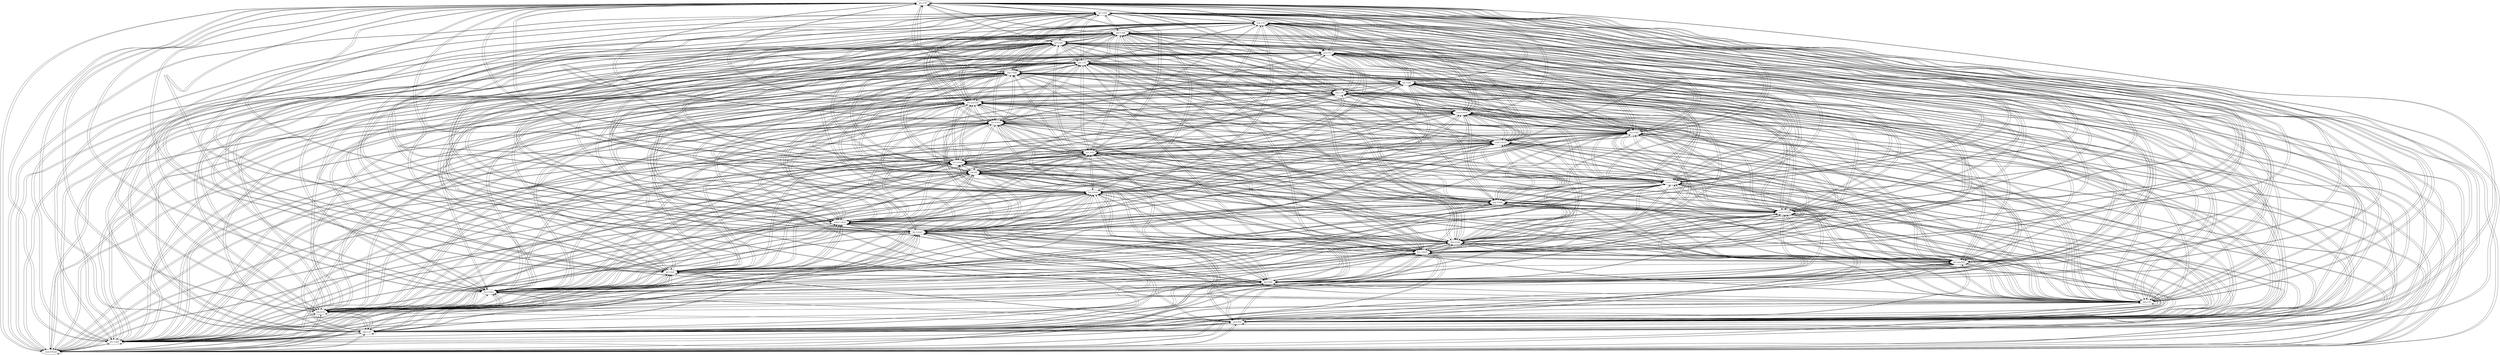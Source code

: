 digraph  {
	"prs.2-fri"	 [cell="prs.2",
		tense=prs,
		weight=1.0];
	"prs.2-fri" -> "prs.2-fri"	 [weight=1.0];
	"ipf.1-frjE"	 [cell="ipf.1",
		tense=ipf,
		weight=0.44];
	"prs.2-fri" -> "ipf.1-frjE"	 [weight=0.1936];
	"cond.4-frirjô"	 [cell="cond.4",
		tense=cond,
		weight=0.97];
	"prs.2-fri" -> "cond.4-frirjô"	 [weight=0.9409];
	"prs.5-frjE"	 [cell="prs.5",
		tense=prs,
		weight=0.44];
	"prs.2-fri" -> "prs.5-frjE"	 [weight=0.1936];
	"sbjv.2-fri"	 [cell="sbjv.2",
		tense=sbjv,
		weight=0.32];
	"prs.2-fri" -> "sbjv.2-fri"	 [weight=0.1024];
	"ipf.4-frjô"	 [cell="ipf.4",
		tense=ipf,
		weight=0.44];
	"prs.2-fri" -> "ipf.4-frjô"	 [weight=0.1936];
	"sbjv.6-fri"	 [cell="sbjv.6",
		tense=sbjv,
		weight=0.32];
	"prs.2-fri" -> "sbjv.6-fri"	 [weight=0.1024];
	"sbjv.3-fri"	 [cell="sbjv.3",
		tense=sbjv,
		weight=0.32];
	"prs.2-fri" -> "sbjv.3-fri"	 [weight=0.1024];
	"fut.2-frira"	 [cell="fut.2",
		tense=fut,
		weight=0.97];
	"prs.2-fri" -> "fut.2-frira"	 [weight=0.9409];
	"ipf.5-frjE"	 [cell="ipf.5",
		tense=ipf,
		weight=0.44];
	"prs.2-fri" -> "ipf.5-frjE"	 [weight=0.1936];
	"ipf.2-frjE"	 [cell="ipf.2",
		tense=ipf,
		weight=0.44];
	"prs.2-fri" -> "ipf.2-frjE"	 [weight=0.1936];
	"pst.pcp-frjE"	 [cell="pst.pcp",
		tense="pst.pcp",
		weight=0.07];
	"prs.2-fri" -> "pst.pcp-frjE"	 [weight=0.0049];
	"fut.1-frirE"	 [cell="fut.1",
		tense=fut,
		weight=0.97];
	"prs.2-fri" -> "fut.1-frirE"	 [weight=0.9409];
	"sbjv.4-frjô"	 [cell="sbjv.4",
		tense=sbjv,
		weight=0.28];
	"prs.2-fri" -> "sbjv.4-frjô"	 [weight=0.0784];
	"fut.5-frirE"	 [cell="fut.5",
		tense=fut,
		weight=0.97];
	"prs.2-fri" -> "fut.5-frirE"	 [weight=0.9409];
	"cond.1-frirE"	 [cell="cond.1",
		tense=cond,
		weight=0.97];
	"prs.2-fri" -> "cond.1-frirE"	 [weight=0.9409];
	"cond.5-frirjE"	 [cell="cond.5",
		tense=cond,
		weight=0.97];
	"prs.2-fri" -> "cond.5-frirjE"	 [weight=0.9409];
	"imp.4-frjô"	 [cell="imp.4",
		tense=imp,
		weight=0.28];
	"prs.2-fri" -> "imp.4-frjô"	 [weight=0.0784];
	"fut.6-frirô"	 [cell="fut.6",
		tense=fut,
		weight=0.97];
	"prs.2-fri" -> "fut.6-frirô"	 [weight=0.9409];
	"cond.3-frirE"	 [cell="cond.3",
		tense=cond,
		weight=0.97];
	"prs.2-fri" -> "cond.3-frirE"	 [weight=0.9409];
	"inf-frjE"	 [cell=inf,
		tense=inf,
		weight=0.03];
	"prs.2-fri" -> "inf-frjE"	 [weight=0.0009];
	"fut.4-frirô"	 [cell="fut.4",
		tense=fut,
		weight=0.97];
	"prs.2-fri" -> "fut.4-frirô"	 [weight=0.9409];
	"prs.3-fri"	 [cell="prs.3",
		tense=prs,
		weight=1.0];
	"prs.2-fri" -> "prs.3-fri"	 [weight=1.0];
	"cond.2-frirE"	 [cell="cond.2",
		tense=cond,
		weight=0.97];
	"prs.2-fri" -> "cond.2-frirE"	 [weight=0.9409];
	"prs.4-frjô"	 [cell="prs.4",
		tense=prs,
		weight=0.44];
	"prs.2-fri" -> "prs.4-frjô"	 [weight=0.1936];
	"fut.3-frira"	 [cell="fut.3",
		tense=fut,
		weight=0.97];
	"prs.2-fri" -> "fut.3-frira"	 [weight=0.9409];
	"cond.6-frirE"	 [cell="cond.6",
		tense=cond,
		weight=0.97];
	"prs.2-fri" -> "cond.6-frirE"	 [weight=0.9409];
	"prs.pcp-frjâ"	 [cell="prs.pcp",
		tense="prs.pcp",
		weight=0.29];
	"prs.2-fri" -> "prs.pcp-frjâ"	 [weight=0.0841];
	"sbjv.1-fri"	 [cell="sbjv.1",
		tense=sbjv,
		weight=0.32];
	"prs.2-fri" -> "sbjv.1-fri"	 [weight=0.1024];
	"ipf.3-frjE"	 [cell="ipf.3",
		tense=ipf,
		weight=0.44];
	"prs.2-fri" -> "ipf.3-frjE"	 [weight=0.1936];
	"imp.5-frjE"	 [cell="imp.5",
		tense=imp,
		weight=0.25];
	"prs.2-fri" -> "imp.5-frjE"	 [weight=0.0625];
	"prs.1-fri"	 [cell="prs.1",
		tense=prs,
		weight=1.0];
	"prs.2-fri" -> "prs.1-fri"	 [weight=1.0];
	"prs.6-fri"	 [cell="prs.6",
		tense=prs,
		weight=0.32];
	"prs.2-fri" -> "prs.6-fri"	 [weight=0.1024];
	"ipf.6-frjE"	 [cell="ipf.6",
		tense=ipf,
		weight=0.44];
	"prs.2-fri" -> "ipf.6-frjE"	 [weight=0.1936];
	"sbjv.5-frjE"	 [cell="sbjv.5",
		tense=sbjv,
		weight=0.28];
	"prs.2-fri" -> "sbjv.5-frjE"	 [weight=0.0784];
	"imp.2-fri"	 [cell="imp.2",
		tense=imp,
		weight=1.0];
	"prs.2-fri" -> "imp.2-fri"	 [weight=1.0];
	"ipf.1-frjE" -> "prs.2-fri"	 [weight=1.0];
	"ipf.1-frjE" -> "ipf.1-frjE"	 [weight=0.44];
	"ipf.1-frjE" -> "cond.4-frirjô"	 [weight=0.97];
	"ipf.1-frjE" -> "prs.5-frjE"	 [weight=0.44];
	"ipf.1-frjE" -> "sbjv.2-fri"	 [weight=0.32];
	"ipf.1-frjE" -> "ipf.4-frjô"	 [weight=0.44];
	"ipf.1-frjE" -> "sbjv.6-fri"	 [weight=0.32];
	"ipf.1-frjE" -> "sbjv.3-fri"	 [weight=0.32];
	"ipf.1-frjE" -> "fut.2-frira"	 [weight=0.97];
	"ipf.1-frjE" -> "ipf.5-frjE"	 [weight=0.44];
	"ipf.1-frjE" -> "ipf.2-frjE"	 [weight=0.44];
	"ipf.1-frjE" -> "pst.pcp-frjE"	 [weight=0.0679];
	"ipf.1-frjE" -> "fut.1-frirE"	 [weight=0.97];
	"ipf.1-frjE" -> "sbjv.4-frjô"	 [weight=0.28];
	"ipf.1-frjE" -> "fut.5-frirE"	 [weight=0.97];
	"ipf.1-frjE" -> "cond.1-frirE"	 [weight=0.97];
	"ipf.1-frjE" -> "cond.5-frirjE"	 [weight=0.97];
	"ipf.1-frjE" -> "imp.4-frjô"	 [weight=0.28];
	"ipf.1-frjE" -> "fut.6-frirô"	 [weight=0.97];
	"ipf.1-frjE" -> "cond.3-frirE"	 [weight=0.97];
	"ipf.1-frjE" -> "inf-frjE"	 [weight=0.0285];
	"ipf.1-frjE" -> "fut.4-frirô"	 [weight=0.97];
	"ipf.1-frjE" -> "prs.3-fri"	 [weight=1.0];
	"ipf.1-frjE" -> "cond.2-frirE"	 [weight=0.97];
	"ipf.1-frjE" -> "prs.4-frjô"	 [weight=0.44];
	"ipf.1-frjE" -> "fut.3-frira"	 [weight=0.97];
	"ipf.1-frjE" -> "cond.6-frirE"	 [weight=0.97];
	"ipf.1-frjE" -> "prs.pcp-frjâ"	 [weight=0.29];
	"ipf.1-frjE" -> "sbjv.1-fri"	 [weight=0.32];
	"ipf.1-frjE" -> "ipf.3-frjE"	 [weight=0.44];
	"ipf.1-frjE" -> "imp.5-frjE"	 [weight=0.25];
	"ipf.1-frjE" -> "prs.1-fri"	 [weight=1.0];
	"ipf.1-frjE" -> "prs.6-fri"	 [weight=0.3168];
	"ipf.1-frjE" -> "ipf.6-frjE"	 [weight=0.44];
	"ipf.1-frjE" -> "sbjv.5-frjE"	 [weight=0.28];
	"ipf.1-frjE" -> "imp.2-fri"	 [weight=1.0];
	"cond.4-frirjô" -> "prs.2-fri"	 [weight=1.0];
	"cond.4-frirjô" -> "ipf.1-frjE"	 [weight=0.1276];
	"cond.4-frirjô" -> "cond.4-frirjô"	 [weight=0.97];
	"cond.4-frirjô" -> "prs.5-frjE"	 [weight=0.132];
	"cond.4-frirjô" -> "sbjv.2-fri"	 [weight=0.1216];
	"cond.4-frirjô" -> "ipf.4-frjô"	 [weight=0.2068];
	"cond.4-frirjô" -> "sbjv.6-fri"	 [weight=0.1216];
	"cond.4-frirjô" -> "sbjv.3-fri"	 [weight=0.1216];
	"cond.4-frirjô" -> "fut.2-frira"	 [weight=0.97];
	"cond.4-frirjô" -> "ipf.5-frjE"	 [weight=0.2068];
	"cond.4-frirjô" -> "ipf.2-frjE"	 [weight=0.1276];
	"cond.4-frirjô" -> "pst.pcp-frjE"	 [weight=0.0084];
	"cond.4-frirjô" -> "fut.1-frirE"	 [weight=0.97];
	"cond.4-frirjô" -> "sbjv.4-frjô"	 [weight=0.1316];
	"cond.4-frirjô" -> "fut.5-frirE"	 [weight=0.97];
	"cond.4-frirjô" -> "cond.1-frirE"	 [weight=0.97];
	"cond.4-frirjô" -> "cond.5-frirjE"	 [weight=0.97];
	"cond.4-frirjô" -> "imp.4-frjô"	 [weight=0.0812];
	"cond.4-frirjô" -> "fut.6-frirô"	 [weight=0.97];
	"cond.4-frirjô" -> "cond.3-frirE"	 [weight=0.97];
	"cond.4-frirjô" -> "inf-frjE"	 [weight=0.0018];
	"cond.4-frirjô" -> "fut.4-frirô"	 [weight=0.97];
	"cond.4-frirjô" -> "prs.3-fri"	 [weight=1.0];
	"cond.4-frirjô" -> "cond.2-frirE"	 [weight=0.97];
	"cond.4-frirjô" -> "prs.4-frjô"	 [weight=0.1276];
	"cond.4-frirjô" -> "fut.3-frira"	 [weight=0.97];
	"cond.4-frirjô" -> "cond.6-frirE"	 [weight=0.97];
	"cond.4-frirjô" -> "prs.pcp-frjâ"	 [weight=0.0348];
	"cond.4-frirjô" -> "sbjv.1-fri"	 [weight=0.1216];
	"cond.4-frirjô" -> "ipf.3-frjE"	 [weight=0.1276];
	"cond.4-frirjô" -> "imp.5-frjE"	 [weight=0.075];
	"cond.4-frirjô" -> "prs.1-fri"	 [weight=1.0];
	"cond.4-frirjô" -> "prs.6-fri"	 [weight=0.1216];
	"cond.4-frirjô" -> "ipf.6-frjE"	 [weight=0.1276];
	"cond.4-frirjô" -> "sbjv.5-frjE"	 [weight=0.1316];
	"cond.4-frirjô" -> "imp.2-fri"	 [weight=1.0];
	"prs.5-frjE" -> "prs.2-fri"	 [weight=1.0];
	"prs.5-frjE" -> "ipf.1-frjE"	 [weight=0.44];
	"prs.5-frjE" -> "cond.4-frirjô"	 [weight=0.97];
	"prs.5-frjE" -> "prs.5-frjE"	 [weight=0.44];
	"prs.5-frjE" -> "sbjv.2-fri"	 [weight=0.32];
	"prs.5-frjE" -> "ipf.4-frjô"	 [weight=0.44];
	"prs.5-frjE" -> "sbjv.6-fri"	 [weight=0.32];
	"prs.5-frjE" -> "sbjv.3-fri"	 [weight=0.32];
	"prs.5-frjE" -> "fut.2-frira"	 [weight=0.97];
	"prs.5-frjE" -> "ipf.5-frjE"	 [weight=0.44];
	"prs.5-frjE" -> "ipf.2-frjE"	 [weight=0.44];
	"prs.5-frjE" -> "pst.pcp-frjE"	 [weight=0.0679];
	"prs.5-frjE" -> "fut.1-frirE"	 [weight=0.97];
	"prs.5-frjE" -> "sbjv.4-frjô"	 [weight=0.28];
	"prs.5-frjE" -> "fut.5-frirE"	 [weight=0.97];
	"prs.5-frjE" -> "cond.1-frirE"	 [weight=0.97];
	"prs.5-frjE" -> "cond.5-frirjE"	 [weight=0.97];
	"prs.5-frjE" -> "imp.4-frjô"	 [weight=0.28];
	"prs.5-frjE" -> "fut.6-frirô"	 [weight=0.97];
	"prs.5-frjE" -> "cond.3-frirE"	 [weight=0.97];
	"prs.5-frjE" -> "inf-frjE"	 [weight=0.0285];
	"prs.5-frjE" -> "fut.4-frirô"	 [weight=0.97];
	"prs.5-frjE" -> "prs.3-fri"	 [weight=1.0];
	"prs.5-frjE" -> "cond.2-frirE"	 [weight=0.97];
	"prs.5-frjE" -> "prs.4-frjô"	 [weight=0.44];
	"prs.5-frjE" -> "fut.3-frira"	 [weight=0.97];
	"prs.5-frjE" -> "cond.6-frirE"	 [weight=0.97];
	"prs.5-frjE" -> "prs.pcp-frjâ"	 [weight=0.29];
	"prs.5-frjE" -> "sbjv.1-fri"	 [weight=0.32];
	"prs.5-frjE" -> "ipf.3-frjE"	 [weight=0.44];
	"prs.5-frjE" -> "imp.5-frjE"	 [weight=0.25];
	"prs.5-frjE" -> "prs.1-fri"	 [weight=1.0];
	"prs.5-frjE" -> "prs.6-fri"	 [weight=0.3168];
	"prs.5-frjE" -> "ipf.6-frjE"	 [weight=0.44];
	"prs.5-frjE" -> "sbjv.5-frjE"	 [weight=0.28];
	"prs.5-frjE" -> "imp.2-fri"	 [weight=1.0];
	"sbjv.2-fri" -> "prs.2-fri"	 [weight=1.0];
	"sbjv.2-fri" -> "ipf.1-frjE"	 [weight=0.4004];
	"sbjv.2-fri" -> "cond.4-frirjô"	 [weight=0.97];
	"sbjv.2-fri" -> "prs.5-frjE"	 [weight=0.4004];
	"sbjv.2-fri" -> "sbjv.2-fri"	 [weight=0.32];
	"sbjv.2-fri" -> "ipf.4-frjô"	 [weight=0.4048];
	"sbjv.2-fri" -> "sbjv.6-fri"	 [weight=0.32];
	"sbjv.2-fri" -> "sbjv.3-fri"	 [weight=0.32];
	"sbjv.2-fri" -> "fut.2-frira"	 [weight=0.97];
	"sbjv.2-fri" -> "ipf.5-frjE"	 [weight=0.4048];
	"sbjv.2-fri" -> "ipf.2-frjE"	 [weight=0.4004];
	"sbjv.2-fri" -> "pst.pcp-frjE"	 [weight=0.0028];
	"sbjv.2-fri" -> "fut.1-frirE"	 [weight=0.97];
	"sbjv.2-fri" -> "sbjv.4-frjô"	 [weight=0.2576];
	"sbjv.2-fri" -> "fut.5-frirE"	 [weight=0.97];
	"sbjv.2-fri" -> "cond.1-frirE"	 [weight=0.97];
	"sbjv.2-fri" -> "cond.5-frirjE"	 [weight=0.97];
	"sbjv.2-fri" -> "imp.4-frjô"	 [weight=0.2576];
	"sbjv.2-fri" -> "fut.6-frirô"	 [weight=0.97];
	"sbjv.2-fri" -> "cond.3-frirE"	 [weight=0.97];
	"sbjv.2-fri" -> "inf-frjE"	 [weight=0.0012];
	"sbjv.2-fri" -> "fut.4-frirô"	 [weight=0.97];
	"sbjv.2-fri" -> "prs.3-fri"	 [weight=1.0];
	"sbjv.2-fri" -> "cond.2-frirE"	 [weight=0.97];
	"sbjv.2-fri" -> "prs.4-frjô"	 [weight=0.4004];
	"sbjv.2-fri" -> "fut.3-frira"	 [weight=0.97];
	"sbjv.2-fri" -> "cond.6-frirE"	 [weight=0.97];
	"sbjv.2-fri" -> "prs.pcp-frjâ"	 [weight=0.2668];
	"sbjv.2-fri" -> "sbjv.1-fri"	 [weight=0.32];
	"sbjv.2-fri" -> "ipf.3-frjE"	 [weight=0.4004];
	"sbjv.2-fri" -> "imp.5-frjE"	 [weight=0.23];
	"sbjv.2-fri" -> "prs.1-fri"	 [weight=1.0];
	"sbjv.2-fri" -> "prs.6-fri"	 [weight=0.32];
	"sbjv.2-fri" -> "ipf.6-frjE"	 [weight=0.4004];
	"sbjv.2-fri" -> "sbjv.5-frjE"	 [weight=0.2576];
	"sbjv.2-fri" -> "imp.2-fri"	 [weight=1.0];
	"ipf.4-frjô" -> "prs.2-fri"	 [weight=0.05];
	"ipf.4-frjô" -> "ipf.1-frjE"	 [weight=0.0352];
	"ipf.4-frjô" -> "cond.4-frirjô"	 [weight=0.0679];
	"ipf.4-frjô" -> "prs.5-frjE"	 [weight=0.0352];
	"ipf.4-frjô" -> "sbjv.2-fri"	 [weight=0.016];
	"ipf.4-frjô" -> "ipf.4-frjô"	 [weight=0.44];
	"ipf.4-frjô" -> "sbjv.6-fri"	 [weight=0.016];
	"ipf.4-frjô" -> "sbjv.3-fri"	 [weight=0.016];
	"ipf.4-frjô" -> "fut.2-frira"	 [weight=0.0485];
	"ipf.4-frjô" -> "ipf.5-frjE"	 [weight=0.44];
	"ipf.4-frjô" -> "ipf.2-frjE"	 [weight=0.0352];
	"ipf.4-frjô" -> "pst.pcp-frjE"	 [weight=0.007];
	"ipf.4-frjô" -> "fut.1-frirE"	 [weight=0.0485];
	"ipf.4-frjô" -> "sbjv.4-frjô"	 [weight=0.28];
	"ipf.4-frjô" -> "fut.5-frirE"	 [weight=0.0485];
	"ipf.4-frjô" -> "cond.1-frirE"	 [weight=0.0679];
	"ipf.4-frjô" -> "cond.5-frirjE"	 [weight=0.0679];
	"ipf.4-frjô" -> "imp.4-frjô"	 [weight=0.0224];
	"ipf.4-frjô" -> "fut.6-frirô"	 [weight=0.0485];
	"ipf.4-frjô" -> "cond.3-frirE"	 [weight=0.0679];
	"ipf.4-frjô" -> "inf-frjE"	 [weight=0.0018];
	"ipf.4-frjô" -> "fut.4-frirô"	 [weight=0.0485];
	"ipf.4-frjô" -> "prs.3-fri"	 [weight=0.05];
	"ipf.4-frjô" -> "cond.2-frirE"	 [weight=0.0679];
	"ipf.4-frjô" -> "prs.4-frjô"	 [weight=0.0352];
	"ipf.4-frjô" -> "fut.3-frira"	 [weight=0.0485];
	"ipf.4-frjô" -> "cond.6-frirE"	 [weight=0.0679];
	"ipf.4-frjô" -> "prs.pcp-frjâ"	 [weight=0.0232];
	"ipf.4-frjô" -> "sbjv.1-fri"	 [weight=0.016];
	"ipf.4-frjô" -> "ipf.3-frjE"	 [weight=0.0352];
	"ipf.4-frjô" -> "imp.5-frjE"	 [weight=0.02];
	"ipf.4-frjô" -> "prs.1-fri"	 [weight=0.05];
	"ipf.4-frjô" -> "prs.6-fri"	 [weight=0.016];
	"ipf.4-frjô" -> "ipf.6-frjE"	 [weight=0.0352];
	"ipf.4-frjô" -> "sbjv.5-frjE"	 [weight=0.28];
	"ipf.4-frjô" -> "imp.2-fri"	 [weight=0.05];
	"sbjv.6-fri" -> "prs.2-fri"	 [weight=1.0];
	"sbjv.6-fri" -> "ipf.1-frjE"	 [weight=0.4004];
	"sbjv.6-fri" -> "cond.4-frirjô"	 [weight=0.97];
	"sbjv.6-fri" -> "prs.5-frjE"	 [weight=0.4004];
	"sbjv.6-fri" -> "sbjv.2-fri"	 [weight=0.32];
	"sbjv.6-fri" -> "ipf.4-frjô"	 [weight=0.4048];
	"sbjv.6-fri" -> "sbjv.6-fri"	 [weight=0.32];
	"sbjv.6-fri" -> "sbjv.3-fri"	 [weight=0.32];
	"sbjv.6-fri" -> "fut.2-frira"	 [weight=0.97];
	"sbjv.6-fri" -> "ipf.5-frjE"	 [weight=0.4048];
	"sbjv.6-fri" -> "ipf.2-frjE"	 [weight=0.4004];
	"sbjv.6-fri" -> "pst.pcp-frjE"	 [weight=0.0028];
	"sbjv.6-fri" -> "fut.1-frirE"	 [weight=0.97];
	"sbjv.6-fri" -> "sbjv.4-frjô"	 [weight=0.2576];
	"sbjv.6-fri" -> "fut.5-frirE"	 [weight=0.97];
	"sbjv.6-fri" -> "cond.1-frirE"	 [weight=0.97];
	"sbjv.6-fri" -> "cond.5-frirjE"	 [weight=0.97];
	"sbjv.6-fri" -> "imp.4-frjô"	 [weight=0.2576];
	"sbjv.6-fri" -> "fut.6-frirô"	 [weight=0.97];
	"sbjv.6-fri" -> "cond.3-frirE"	 [weight=0.97];
	"sbjv.6-fri" -> "inf-frjE"	 [weight=0.0012];
	"sbjv.6-fri" -> "fut.4-frirô"	 [weight=0.97];
	"sbjv.6-fri" -> "prs.3-fri"	 [weight=1.0];
	"sbjv.6-fri" -> "cond.2-frirE"	 [weight=0.97];
	"sbjv.6-fri" -> "prs.4-frjô"	 [weight=0.4004];
	"sbjv.6-fri" -> "fut.3-frira"	 [weight=0.97];
	"sbjv.6-fri" -> "cond.6-frirE"	 [weight=0.97];
	"sbjv.6-fri" -> "prs.pcp-frjâ"	 [weight=0.2668];
	"sbjv.6-fri" -> "sbjv.1-fri"	 [weight=0.32];
	"sbjv.6-fri" -> "ipf.3-frjE"	 [weight=0.4004];
	"sbjv.6-fri" -> "imp.5-frjE"	 [weight=0.23];
	"sbjv.6-fri" -> "prs.1-fri"	 [weight=1.0];
	"sbjv.6-fri" -> "prs.6-fri"	 [weight=0.32];
	"sbjv.6-fri" -> "ipf.6-frjE"	 [weight=0.4004];
	"sbjv.6-fri" -> "sbjv.5-frjE"	 [weight=0.2576];
	"sbjv.6-fri" -> "imp.2-fri"	 [weight=1.0];
	"sbjv.3-fri" -> "prs.2-fri"	 [weight=1.0];
	"sbjv.3-fri" -> "ipf.1-frjE"	 [weight=0.4004];
	"sbjv.3-fri" -> "cond.4-frirjô"	 [weight=0.97];
	"sbjv.3-fri" -> "prs.5-frjE"	 [weight=0.4004];
	"sbjv.3-fri" -> "sbjv.2-fri"	 [weight=0.32];
	"sbjv.3-fri" -> "ipf.4-frjô"	 [weight=0.4048];
	"sbjv.3-fri" -> "sbjv.6-fri"	 [weight=0.32];
	"sbjv.3-fri" -> "sbjv.3-fri"	 [weight=0.32];
	"sbjv.3-fri" -> "fut.2-frira"	 [weight=0.97];
	"sbjv.3-fri" -> "ipf.5-frjE"	 [weight=0.4048];
	"sbjv.3-fri" -> "ipf.2-frjE"	 [weight=0.4004];
	"sbjv.3-fri" -> "pst.pcp-frjE"	 [weight=0.0028];
	"sbjv.3-fri" -> "fut.1-frirE"	 [weight=0.97];
	"sbjv.3-fri" -> "sbjv.4-frjô"	 [weight=0.2576];
	"sbjv.3-fri" -> "fut.5-frirE"	 [weight=0.97];
	"sbjv.3-fri" -> "cond.1-frirE"	 [weight=0.97];
	"sbjv.3-fri" -> "cond.5-frirjE"	 [weight=0.97];
	"sbjv.3-fri" -> "imp.4-frjô"	 [weight=0.2576];
	"sbjv.3-fri" -> "fut.6-frirô"	 [weight=0.97];
	"sbjv.3-fri" -> "cond.3-frirE"	 [weight=0.97];
	"sbjv.3-fri" -> "inf-frjE"	 [weight=0.0012];
	"sbjv.3-fri" -> "fut.4-frirô"	 [weight=0.97];
	"sbjv.3-fri" -> "prs.3-fri"	 [weight=1.0];
	"sbjv.3-fri" -> "cond.2-frirE"	 [weight=0.97];
	"sbjv.3-fri" -> "prs.4-frjô"	 [weight=0.4004];
	"sbjv.3-fri" -> "fut.3-frira"	 [weight=0.97];
	"sbjv.3-fri" -> "cond.6-frirE"	 [weight=0.97];
	"sbjv.3-fri" -> "prs.pcp-frjâ"	 [weight=0.2668];
	"sbjv.3-fri" -> "sbjv.1-fri"	 [weight=0.32];
	"sbjv.3-fri" -> "ipf.3-frjE"	 [weight=0.4004];
	"sbjv.3-fri" -> "imp.5-frjE"	 [weight=0.23];
	"sbjv.3-fri" -> "prs.1-fri"	 [weight=1.0];
	"sbjv.3-fri" -> "prs.6-fri"	 [weight=0.32];
	"sbjv.3-fri" -> "ipf.6-frjE"	 [weight=0.4004];
	"sbjv.3-fri" -> "sbjv.5-frjE"	 [weight=0.2576];
	"sbjv.3-fri" -> "imp.2-fri"	 [weight=1.0];
	"fut.2-frira" -> "prs.2-fri"	 [weight=1.0];
	"fut.2-frira" -> "ipf.1-frjE"	 [weight=0.1276];
	"fut.2-frira" -> "cond.4-frirjô"	 [weight=0.97];
	"fut.2-frira" -> "prs.5-frjE"	 [weight=0.132];
	"fut.2-frira" -> "sbjv.2-fri"	 [weight=0.1216];
	"fut.2-frira" -> "ipf.4-frjô"	 [weight=0.2024];
	"fut.2-frira" -> "sbjv.6-fri"	 [weight=0.1216];
	"fut.2-frira" -> "sbjv.3-fri"	 [weight=0.1216];
	"fut.2-frira" -> "fut.2-frira"	 [weight=0.97];
	"fut.2-frira" -> "ipf.5-frjE"	 [weight=0.2024];
	"fut.2-frira" -> "ipf.2-frjE"	 [weight=0.1276];
	"fut.2-frira" -> "pst.pcp-frjE"	 [weight=0.0084];
	"fut.2-frira" -> "fut.1-frirE"	 [weight=0.97];
	"fut.2-frira" -> "sbjv.4-frjô"	 [weight=0.1288];
	"fut.2-frira" -> "fut.5-frirE"	 [weight=0.97];
	"fut.2-frira" -> "cond.1-frirE"	 [weight=0.97];
	"fut.2-frira" -> "cond.5-frirjE"	 [weight=0.97];
	"fut.2-frira" -> "imp.4-frjô"	 [weight=0.0812];
	"fut.2-frira" -> "fut.6-frirô"	 [weight=0.97];
	"fut.2-frira" -> "cond.3-frirE"	 [weight=0.97];
	"fut.2-frira" -> "inf-frjE"	 [weight=0.0021];
	"fut.2-frira" -> "fut.4-frirô"	 [weight=0.97];
	"fut.2-frira" -> "prs.3-fri"	 [weight=1.0];
	"fut.2-frira" -> "cond.2-frirE"	 [weight=0.97];
	"fut.2-frira" -> "prs.4-frjô"	 [weight=0.1276];
	"fut.2-frira" -> "fut.3-frira"	 [weight=0.97];
	"fut.2-frira" -> "cond.6-frirE"	 [weight=0.97];
	"fut.2-frira" -> "prs.pcp-frjâ"	 [weight=0.0406];
	"fut.2-frira" -> "sbjv.1-fri"	 [weight=0.1216];
	"fut.2-frira" -> "ipf.3-frjE"	 [weight=0.1276];
	"fut.2-frira" -> "imp.5-frjE"	 [weight=0.075];
	"fut.2-frira" -> "prs.1-fri"	 [weight=1.0];
	"fut.2-frira" -> "prs.6-fri"	 [weight=0.1216];
	"fut.2-frira" -> "ipf.6-frjE"	 [weight=0.1276];
	"fut.2-frira" -> "sbjv.5-frjE"	 [weight=0.1288];
	"fut.2-frira" -> "imp.2-fri"	 [weight=1.0];
	"ipf.5-frjE" -> "prs.2-fri"	 [weight=0.05];
	"ipf.5-frjE" -> "ipf.1-frjE"	 [weight=0.0352];
	"ipf.5-frjE" -> "cond.4-frirjô"	 [weight=0.0679];
	"ipf.5-frjE" -> "prs.5-frjE"	 [weight=0.0352];
	"ipf.5-frjE" -> "sbjv.2-fri"	 [weight=0.016];
	"ipf.5-frjE" -> "ipf.4-frjô"	 [weight=0.44];
	"ipf.5-frjE" -> "sbjv.6-fri"	 [weight=0.016];
	"ipf.5-frjE" -> "sbjv.3-fri"	 [weight=0.016];
	"ipf.5-frjE" -> "fut.2-frira"	 [weight=0.0485];
	"ipf.5-frjE" -> "ipf.5-frjE"	 [weight=0.44];
	"ipf.5-frjE" -> "ipf.2-frjE"	 [weight=0.0352];
	"ipf.5-frjE" -> "pst.pcp-frjE"	 [weight=0.007];
	"ipf.5-frjE" -> "fut.1-frirE"	 [weight=0.0485];
	"ipf.5-frjE" -> "sbjv.4-frjô"	 [weight=0.28];
	"ipf.5-frjE" -> "fut.5-frirE"	 [weight=0.0485];
	"ipf.5-frjE" -> "cond.1-frirE"	 [weight=0.0679];
	"ipf.5-frjE" -> "cond.5-frirjE"	 [weight=0.0679];
	"ipf.5-frjE" -> "imp.4-frjô"	 [weight=0.0224];
	"ipf.5-frjE" -> "fut.6-frirô"	 [weight=0.0485];
	"ipf.5-frjE" -> "cond.3-frirE"	 [weight=0.0679];
	"ipf.5-frjE" -> "inf-frjE"	 [weight=0.0018];
	"ipf.5-frjE" -> "fut.4-frirô"	 [weight=0.0485];
	"ipf.5-frjE" -> "prs.3-fri"	 [weight=0.05];
	"ipf.5-frjE" -> "cond.2-frirE"	 [weight=0.0679];
	"ipf.5-frjE" -> "prs.4-frjô"	 [weight=0.0352];
	"ipf.5-frjE" -> "fut.3-frira"	 [weight=0.0485];
	"ipf.5-frjE" -> "cond.6-frirE"	 [weight=0.0679];
	"ipf.5-frjE" -> "prs.pcp-frjâ"	 [weight=0.0232];
	"ipf.5-frjE" -> "sbjv.1-fri"	 [weight=0.016];
	"ipf.5-frjE" -> "ipf.3-frjE"	 [weight=0.0352];
	"ipf.5-frjE" -> "imp.5-frjE"	 [weight=0.02];
	"ipf.5-frjE" -> "prs.1-fri"	 [weight=0.05];
	"ipf.5-frjE" -> "prs.6-fri"	 [weight=0.016];
	"ipf.5-frjE" -> "ipf.6-frjE"	 [weight=0.0352];
	"ipf.5-frjE" -> "sbjv.5-frjE"	 [weight=0.28];
	"ipf.5-frjE" -> "imp.2-fri"	 [weight=0.05];
	"ipf.2-frjE" -> "prs.2-fri"	 [weight=1.0];
	"ipf.2-frjE" -> "ipf.1-frjE"	 [weight=0.44];
	"ipf.2-frjE" -> "cond.4-frirjô"	 [weight=0.97];
	"ipf.2-frjE" -> "prs.5-frjE"	 [weight=0.44];
	"ipf.2-frjE" -> "sbjv.2-fri"	 [weight=0.32];
	"ipf.2-frjE" -> "ipf.4-frjô"	 [weight=0.44];
	"ipf.2-frjE" -> "sbjv.6-fri"	 [weight=0.32];
	"ipf.2-frjE" -> "sbjv.3-fri"	 [weight=0.32];
	"ipf.2-frjE" -> "fut.2-frira"	 [weight=0.97];
	"ipf.2-frjE" -> "ipf.5-frjE"	 [weight=0.44];
	"ipf.2-frjE" -> "ipf.2-frjE"	 [weight=0.44];
	"ipf.2-frjE" -> "pst.pcp-frjE"	 [weight=0.0679];
	"ipf.2-frjE" -> "fut.1-frirE"	 [weight=0.97];
	"ipf.2-frjE" -> "sbjv.4-frjô"	 [weight=0.28];
	"ipf.2-frjE" -> "fut.5-frirE"	 [weight=0.97];
	"ipf.2-frjE" -> "cond.1-frirE"	 [weight=0.97];
	"ipf.2-frjE" -> "cond.5-frirjE"	 [weight=0.97];
	"ipf.2-frjE" -> "imp.4-frjô"	 [weight=0.28];
	"ipf.2-frjE" -> "fut.6-frirô"	 [weight=0.97];
	"ipf.2-frjE" -> "cond.3-frirE"	 [weight=0.97];
	"ipf.2-frjE" -> "inf-frjE"	 [weight=0.0285];
	"ipf.2-frjE" -> "fut.4-frirô"	 [weight=0.97];
	"ipf.2-frjE" -> "prs.3-fri"	 [weight=1.0];
	"ipf.2-frjE" -> "cond.2-frirE"	 [weight=0.97];
	"ipf.2-frjE" -> "prs.4-frjô"	 [weight=0.44];
	"ipf.2-frjE" -> "fut.3-frira"	 [weight=0.97];
	"ipf.2-frjE" -> "cond.6-frirE"	 [weight=0.97];
	"ipf.2-frjE" -> "prs.pcp-frjâ"	 [weight=0.29];
	"ipf.2-frjE" -> "sbjv.1-fri"	 [weight=0.32];
	"ipf.2-frjE" -> "ipf.3-frjE"	 [weight=0.44];
	"ipf.2-frjE" -> "imp.5-frjE"	 [weight=0.25];
	"ipf.2-frjE" -> "prs.1-fri"	 [weight=1.0];
	"ipf.2-frjE" -> "prs.6-fri"	 [weight=0.3168];
	"ipf.2-frjE" -> "ipf.6-frjE"	 [weight=0.44];
	"ipf.2-frjE" -> "sbjv.5-frjE"	 [weight=0.28];
	"ipf.2-frjE" -> "imp.2-fri"	 [weight=1.0];
	"pst.pcp-frjE" -> "prs.2-fri"	 [weight=1.0];
	"pst.pcp-frjE" -> "ipf.1-frjE"	 [weight=0.44];
	"pst.pcp-frjE" -> "cond.4-frirjô"	 [weight=0.97];
	"pst.pcp-frjE" -> "prs.5-frjE"	 [weight=0.44];
	"pst.pcp-frjE" -> "sbjv.2-fri"	 [weight=0.32];
	"pst.pcp-frjE" -> "ipf.4-frjô"	 [weight=0.44];
	"pst.pcp-frjE" -> "sbjv.6-fri"	 [weight=0.32];
	"pst.pcp-frjE" -> "sbjv.3-fri"	 [weight=0.32];
	"pst.pcp-frjE" -> "fut.2-frira"	 [weight=0.97];
	"pst.pcp-frjE" -> "ipf.5-frjE"	 [weight=0.44];
	"pst.pcp-frjE" -> "ipf.2-frjE"	 [weight=0.44];
	"pst.pcp-frjE" -> "pst.pcp-frjE"	 [weight=0.07];
	"pst.pcp-frjE" -> "fut.1-frirE"	 [weight=0.97];
	"pst.pcp-frjE" -> "sbjv.4-frjô"	 [weight=0.28];
	"pst.pcp-frjE" -> "fut.5-frirE"	 [weight=0.97];
	"pst.pcp-frjE" -> "cond.1-frirE"	 [weight=0.97];
	"pst.pcp-frjE" -> "cond.5-frirjE"	 [weight=0.97];
	"pst.pcp-frjE" -> "imp.4-frjô"	 [weight=0.28];
	"pst.pcp-frjE" -> "fut.6-frirô"	 [weight=0.97];
	"pst.pcp-frjE" -> "cond.3-frirE"	 [weight=0.97];
	"pst.pcp-frjE" -> "inf-frjE"	 [weight=0.0279];
	"pst.pcp-frjE" -> "fut.4-frirô"	 [weight=0.97];
	"pst.pcp-frjE" -> "prs.3-fri"	 [weight=1.0];
	"pst.pcp-frjE" -> "cond.2-frirE"	 [weight=0.97];
	"pst.pcp-frjE" -> "prs.4-frjô"	 [weight=0.44];
	"pst.pcp-frjE" -> "fut.3-frira"	 [weight=0.97];
	"pst.pcp-frjE" -> "cond.6-frirE"	 [weight=0.97];
	"pst.pcp-frjE" -> "prs.pcp-frjâ"	 [weight=0.29];
	"pst.pcp-frjE" -> "sbjv.1-fri"	 [weight=0.32];
	"pst.pcp-frjE" -> "ipf.3-frjE"	 [weight=0.44];
	"pst.pcp-frjE" -> "imp.5-frjE"	 [weight=0.25];
	"pst.pcp-frjE" -> "prs.1-fri"	 [weight=1.0];
	"pst.pcp-frjE" -> "prs.6-fri"	 [weight=0.2784];
	"pst.pcp-frjE" -> "ipf.6-frjE"	 [weight=0.44];
	"pst.pcp-frjE" -> "sbjv.5-frjE"	 [weight=0.28];
	"pst.pcp-frjE" -> "imp.2-fri"	 [weight=1.0];
	"fut.1-frirE" -> "prs.2-fri"	 [weight=1.0];
	"fut.1-frirE" -> "ipf.1-frjE"	 [weight=0.1276];
	"fut.1-frirE" -> "cond.4-frirjô"	 [weight=0.97];
	"fut.1-frirE" -> "prs.5-frjE"	 [weight=0.132];
	"fut.1-frirE" -> "sbjv.2-fri"	 [weight=0.1216];
	"fut.1-frirE" -> "ipf.4-frjô"	 [weight=0.2024];
	"fut.1-frirE" -> "sbjv.6-fri"	 [weight=0.1216];
	"fut.1-frirE" -> "sbjv.3-fri"	 [weight=0.1216];
	"fut.1-frirE" -> "fut.2-frira"	 [weight=0.97];
	"fut.1-frirE" -> "ipf.5-frjE"	 [weight=0.2024];
	"fut.1-frirE" -> "ipf.2-frjE"	 [weight=0.1276];
	"fut.1-frirE" -> "pst.pcp-frjE"	 [weight=0.0084];
	"fut.1-frirE" -> "fut.1-frirE"	 [weight=0.97];
	"fut.1-frirE" -> "sbjv.4-frjô"	 [weight=0.1288];
	"fut.1-frirE" -> "fut.5-frirE"	 [weight=0.97];
	"fut.1-frirE" -> "cond.1-frirE"	 [weight=0.97];
	"fut.1-frirE" -> "cond.5-frirjE"	 [weight=0.97];
	"fut.1-frirE" -> "imp.4-frjô"	 [weight=0.0812];
	"fut.1-frirE" -> "fut.6-frirô"	 [weight=0.97];
	"fut.1-frirE" -> "cond.3-frirE"	 [weight=0.97];
	"fut.1-frirE" -> "inf-frjE"	 [weight=0.0021];
	"fut.1-frirE" -> "fut.4-frirô"	 [weight=0.97];
	"fut.1-frirE" -> "prs.3-fri"	 [weight=1.0];
	"fut.1-frirE" -> "cond.2-frirE"	 [weight=0.97];
	"fut.1-frirE" -> "prs.4-frjô"	 [weight=0.1276];
	"fut.1-frirE" -> "fut.3-frira"	 [weight=0.97];
	"fut.1-frirE" -> "cond.6-frirE"	 [weight=0.97];
	"fut.1-frirE" -> "prs.pcp-frjâ"	 [weight=0.0406];
	"fut.1-frirE" -> "sbjv.1-fri"	 [weight=0.1216];
	"fut.1-frirE" -> "ipf.3-frjE"	 [weight=0.1276];
	"fut.1-frirE" -> "imp.5-frjE"	 [weight=0.075];
	"fut.1-frirE" -> "prs.1-fri"	 [weight=1.0];
	"fut.1-frirE" -> "prs.6-fri"	 [weight=0.1216];
	"fut.1-frirE" -> "ipf.6-frjE"	 [weight=0.1276];
	"fut.1-frirE" -> "sbjv.5-frjE"	 [weight=0.1288];
	"fut.1-frirE" -> "imp.2-fri"	 [weight=1.0];
	"sbjv.4-frjô" -> "prs.2-fri"	 [weight=0.05];
	"sbjv.4-frjô" -> "ipf.1-frjE"	 [weight=0.0352];
	"sbjv.4-frjô" -> "cond.4-frirjô"	 [weight=0.0679];
	"sbjv.4-frjô" -> "prs.5-frjE"	 [weight=0.0352];
	"sbjv.4-frjô" -> "sbjv.2-fri"	 [weight=0.016];
	"sbjv.4-frjô" -> "ipf.4-frjô"	 [weight=0.44];
	"sbjv.4-frjô" -> "sbjv.6-fri"	 [weight=0.016];
	"sbjv.4-frjô" -> "sbjv.3-fri"	 [weight=0.016];
	"sbjv.4-frjô" -> "fut.2-frira"	 [weight=0.0485];
	"sbjv.4-frjô" -> "ipf.5-frjE"	 [weight=0.44];
	"sbjv.4-frjô" -> "ipf.2-frjE"	 [weight=0.0352];
	"sbjv.4-frjô" -> "pst.pcp-frjE"	 [weight=0.007];
	"sbjv.4-frjô" -> "fut.1-frirE"	 [weight=0.0485];
	"sbjv.4-frjô" -> "sbjv.4-frjô"	 [weight=0.28];
	"sbjv.4-frjô" -> "fut.5-frirE"	 [weight=0.0485];
	"sbjv.4-frjô" -> "cond.1-frirE"	 [weight=0.0679];
	"sbjv.4-frjô" -> "cond.5-frirjE"	 [weight=0.0679];
	"sbjv.4-frjô" -> "imp.4-frjô"	 [weight=0.0224];
	"sbjv.4-frjô" -> "fut.6-frirô"	 [weight=0.0485];
	"sbjv.4-frjô" -> "cond.3-frirE"	 [weight=0.0679];
	"sbjv.4-frjô" -> "inf-frjE"	 [weight=0.0015];
	"sbjv.4-frjô" -> "fut.4-frirô"	 [weight=0.0485];
	"sbjv.4-frjô" -> "prs.3-fri"	 [weight=0.05];
	"sbjv.4-frjô" -> "cond.2-frirE"	 [weight=0.0679];
	"sbjv.4-frjô" -> "prs.4-frjô"	 [weight=0.0352];
	"sbjv.4-frjô" -> "fut.3-frira"	 [weight=0.0485];
	"sbjv.4-frjô" -> "cond.6-frirE"	 [weight=0.0679];
	"sbjv.4-frjô" -> "prs.pcp-frjâ"	 [weight=0.0232];
	"sbjv.4-frjô" -> "sbjv.1-fri"	 [weight=0.016];
	"sbjv.4-frjô" -> "ipf.3-frjE"	 [weight=0.0352];
	"sbjv.4-frjô" -> "imp.5-frjE"	 [weight=0.02];
	"sbjv.4-frjô" -> "prs.1-fri"	 [weight=0.05];
	"sbjv.4-frjô" -> "prs.6-fri"	 [weight=0.016];
	"sbjv.4-frjô" -> "ipf.6-frjE"	 [weight=0.0352];
	"sbjv.4-frjô" -> "sbjv.5-frjE"	 [weight=0.28];
	"sbjv.4-frjô" -> "imp.2-fri"	 [weight=0.05];
	"fut.5-frirE" -> "prs.2-fri"	 [weight=1.0];
	"fut.5-frirE" -> "ipf.1-frjE"	 [weight=0.1276];
	"fut.5-frirE" -> "cond.4-frirjô"	 [weight=0.97];
	"fut.5-frirE" -> "prs.5-frjE"	 [weight=0.132];
	"fut.5-frirE" -> "sbjv.2-fri"	 [weight=0.1216];
	"fut.5-frirE" -> "ipf.4-frjô"	 [weight=0.2024];
	"fut.5-frirE" -> "sbjv.6-fri"	 [weight=0.1216];
	"fut.5-frirE" -> "sbjv.3-fri"	 [weight=0.1216];
	"fut.5-frirE" -> "fut.2-frira"	 [weight=0.97];
	"fut.5-frirE" -> "ipf.5-frjE"	 [weight=0.2024];
	"fut.5-frirE" -> "ipf.2-frjE"	 [weight=0.1276];
	"fut.5-frirE" -> "pst.pcp-frjE"	 [weight=0.0084];
	"fut.5-frirE" -> "fut.1-frirE"	 [weight=0.97];
	"fut.5-frirE" -> "sbjv.4-frjô"	 [weight=0.1288];
	"fut.5-frirE" -> "fut.5-frirE"	 [weight=0.97];
	"fut.5-frirE" -> "cond.1-frirE"	 [weight=0.97];
	"fut.5-frirE" -> "cond.5-frirjE"	 [weight=0.97];
	"fut.5-frirE" -> "imp.4-frjô"	 [weight=0.0812];
	"fut.5-frirE" -> "fut.6-frirô"	 [weight=0.97];
	"fut.5-frirE" -> "cond.3-frirE"	 [weight=0.97];
	"fut.5-frirE" -> "inf-frjE"	 [weight=0.0021];
	"fut.5-frirE" -> "fut.4-frirô"	 [weight=0.97];
	"fut.5-frirE" -> "prs.3-fri"	 [weight=1.0];
	"fut.5-frirE" -> "cond.2-frirE"	 [weight=0.97];
	"fut.5-frirE" -> "prs.4-frjô"	 [weight=0.1276];
	"fut.5-frirE" -> "fut.3-frira"	 [weight=0.97];
	"fut.5-frirE" -> "cond.6-frirE"	 [weight=0.97];
	"fut.5-frirE" -> "prs.pcp-frjâ"	 [weight=0.0406];
	"fut.5-frirE" -> "sbjv.1-fri"	 [weight=0.1216];
	"fut.5-frirE" -> "ipf.3-frjE"	 [weight=0.1276];
	"fut.5-frirE" -> "imp.5-frjE"	 [weight=0.075];
	"fut.5-frirE" -> "prs.1-fri"	 [weight=1.0];
	"fut.5-frirE" -> "prs.6-fri"	 [weight=0.1216];
	"fut.5-frirE" -> "ipf.6-frjE"	 [weight=0.1276];
	"fut.5-frirE" -> "sbjv.5-frjE"	 [weight=0.1288];
	"fut.5-frirE" -> "imp.2-fri"	 [weight=1.0];
	"cond.1-frirE" -> "prs.2-fri"	 [weight=1.0];
	"cond.1-frirE" -> "ipf.1-frjE"	 [weight=0.1276];
	"cond.1-frirE" -> "cond.4-frirjô"	 [weight=0.97];
	"cond.1-frirE" -> "prs.5-frjE"	 [weight=0.132];
	"cond.1-frirE" -> "sbjv.2-fri"	 [weight=0.1216];
	"cond.1-frirE" -> "ipf.4-frjô"	 [weight=0.2068];
	"cond.1-frirE" -> "sbjv.6-fri"	 [weight=0.1216];
	"cond.1-frirE" -> "sbjv.3-fri"	 [weight=0.1216];
	"cond.1-frirE" -> "fut.2-frira"	 [weight=0.97];
	"cond.1-frirE" -> "ipf.5-frjE"	 [weight=0.2068];
	"cond.1-frirE" -> "ipf.2-frjE"	 [weight=0.1276];
	"cond.1-frirE" -> "pst.pcp-frjE"	 [weight=0.0084];
	"cond.1-frirE" -> "fut.1-frirE"	 [weight=0.97];
	"cond.1-frirE" -> "sbjv.4-frjô"	 [weight=0.1316];
	"cond.1-frirE" -> "fut.5-frirE"	 [weight=0.97];
	"cond.1-frirE" -> "cond.1-frirE"	 [weight=0.97];
	"cond.1-frirE" -> "cond.5-frirjE"	 [weight=0.97];
	"cond.1-frirE" -> "imp.4-frjô"	 [weight=0.0812];
	"cond.1-frirE" -> "fut.6-frirô"	 [weight=0.97];
	"cond.1-frirE" -> "cond.3-frirE"	 [weight=0.97];
	"cond.1-frirE" -> "inf-frjE"	 [weight=0.0018];
	"cond.1-frirE" -> "fut.4-frirô"	 [weight=0.97];
	"cond.1-frirE" -> "prs.3-fri"	 [weight=1.0];
	"cond.1-frirE" -> "cond.2-frirE"	 [weight=0.97];
	"cond.1-frirE" -> "prs.4-frjô"	 [weight=0.1276];
	"cond.1-frirE" -> "fut.3-frira"	 [weight=0.97];
	"cond.1-frirE" -> "cond.6-frirE"	 [weight=0.97];
	"cond.1-frirE" -> "prs.pcp-frjâ"	 [weight=0.0348];
	"cond.1-frirE" -> "sbjv.1-fri"	 [weight=0.1216];
	"cond.1-frirE" -> "ipf.3-frjE"	 [weight=0.1276];
	"cond.1-frirE" -> "imp.5-frjE"	 [weight=0.075];
	"cond.1-frirE" -> "prs.1-fri"	 [weight=1.0];
	"cond.1-frirE" -> "prs.6-fri"	 [weight=0.1216];
	"cond.1-frirE" -> "ipf.6-frjE"	 [weight=0.1276];
	"cond.1-frirE" -> "sbjv.5-frjE"	 [weight=0.1316];
	"cond.1-frirE" -> "imp.2-fri"	 [weight=1.0];
	"cond.5-frirjE" -> "prs.2-fri"	 [weight=1.0];
	"cond.5-frirjE" -> "ipf.1-frjE"	 [weight=0.1276];
	"cond.5-frirjE" -> "cond.4-frirjô"	 [weight=0.97];
	"cond.5-frirjE" -> "prs.5-frjE"	 [weight=0.132];
	"cond.5-frirjE" -> "sbjv.2-fri"	 [weight=0.1216];
	"cond.5-frirjE" -> "ipf.4-frjô"	 [weight=0.2068];
	"cond.5-frirjE" -> "sbjv.6-fri"	 [weight=0.1216];
	"cond.5-frirjE" -> "sbjv.3-fri"	 [weight=0.1216];
	"cond.5-frirjE" -> "fut.2-frira"	 [weight=0.97];
	"cond.5-frirjE" -> "ipf.5-frjE"	 [weight=0.2068];
	"cond.5-frirjE" -> "ipf.2-frjE"	 [weight=0.1276];
	"cond.5-frirjE" -> "pst.pcp-frjE"	 [weight=0.0084];
	"cond.5-frirjE" -> "fut.1-frirE"	 [weight=0.97];
	"cond.5-frirjE" -> "sbjv.4-frjô"	 [weight=0.1316];
	"cond.5-frirjE" -> "fut.5-frirE"	 [weight=0.97];
	"cond.5-frirjE" -> "cond.1-frirE"	 [weight=0.97];
	"cond.5-frirjE" -> "cond.5-frirjE"	 [weight=0.97];
	"cond.5-frirjE" -> "imp.4-frjô"	 [weight=0.0812];
	"cond.5-frirjE" -> "fut.6-frirô"	 [weight=0.97];
	"cond.5-frirjE" -> "cond.3-frirE"	 [weight=0.97];
	"cond.5-frirjE" -> "inf-frjE"	 [weight=0.0018];
	"cond.5-frirjE" -> "fut.4-frirô"	 [weight=0.97];
	"cond.5-frirjE" -> "prs.3-fri"	 [weight=1.0];
	"cond.5-frirjE" -> "cond.2-frirE"	 [weight=0.97];
	"cond.5-frirjE" -> "prs.4-frjô"	 [weight=0.1276];
	"cond.5-frirjE" -> "fut.3-frira"	 [weight=0.97];
	"cond.5-frirjE" -> "cond.6-frirE"	 [weight=0.97];
	"cond.5-frirjE" -> "prs.pcp-frjâ"	 [weight=0.0348];
	"cond.5-frirjE" -> "sbjv.1-fri"	 [weight=0.1216];
	"cond.5-frirjE" -> "ipf.3-frjE"	 [weight=0.1276];
	"cond.5-frirjE" -> "imp.5-frjE"	 [weight=0.075];
	"cond.5-frirjE" -> "prs.1-fri"	 [weight=1.0];
	"cond.5-frirjE" -> "prs.6-fri"	 [weight=0.1216];
	"cond.5-frirjE" -> "ipf.6-frjE"	 [weight=0.1276];
	"cond.5-frirjE" -> "sbjv.5-frjE"	 [weight=0.1316];
	"cond.5-frirjE" -> "imp.2-fri"	 [weight=1.0];
	"imp.4-frjô" -> "prs.2-fri"	 [weight=1.0];
	"imp.4-frjô" -> "ipf.1-frjE"	 [weight=0.44];
	"imp.4-frjô" -> "cond.4-frirjô"	 [weight=0.97];
	"imp.4-frjô" -> "prs.5-frjE"	 [weight=0.44];
	"imp.4-frjô" -> "sbjv.2-fri"	 [weight=0.32];
	"imp.4-frjô" -> "ipf.4-frjô"	 [weight=0.44];
	"imp.4-frjô" -> "sbjv.6-fri"	 [weight=0.32];
	"imp.4-frjô" -> "sbjv.3-fri"	 [weight=0.32];
	"imp.4-frjô" -> "fut.2-frira"	 [weight=0.97];
	"imp.4-frjô" -> "ipf.5-frjE"	 [weight=0.44];
	"imp.4-frjô" -> "ipf.2-frjE"	 [weight=0.44];
	"imp.4-frjô" -> "pst.pcp-frjE"	 [weight=0.0679];
	"imp.4-frjô" -> "fut.1-frirE"	 [weight=0.97];
	"imp.4-frjô" -> "sbjv.4-frjô"	 [weight=0.28];
	"imp.4-frjô" -> "fut.5-frirE"	 [weight=0.97];
	"imp.4-frjô" -> "cond.1-frirE"	 [weight=0.97];
	"imp.4-frjô" -> "cond.5-frirjE"	 [weight=0.97];
	"imp.4-frjô" -> "imp.4-frjô"	 [weight=0.28];
	"imp.4-frjô" -> "fut.6-frirô"	 [weight=0.97];
	"imp.4-frjô" -> "cond.3-frirE"	 [weight=0.97];
	"imp.4-frjô" -> "inf-frjE"	 [weight=0.0285];
	"imp.4-frjô" -> "fut.4-frirô"	 [weight=0.97];
	"imp.4-frjô" -> "prs.3-fri"	 [weight=1.0];
	"imp.4-frjô" -> "cond.2-frirE"	 [weight=0.97];
	"imp.4-frjô" -> "prs.4-frjô"	 [weight=0.44];
	"imp.4-frjô" -> "fut.3-frira"	 [weight=0.97];
	"imp.4-frjô" -> "cond.6-frirE"	 [weight=0.97];
	"imp.4-frjô" -> "prs.pcp-frjâ"	 [weight=0.29];
	"imp.4-frjô" -> "sbjv.1-fri"	 [weight=0.32];
	"imp.4-frjô" -> "ipf.3-frjE"	 [weight=0.44];
	"imp.4-frjô" -> "imp.5-frjE"	 [weight=0.25];
	"imp.4-frjô" -> "prs.1-fri"	 [weight=1.0];
	"imp.4-frjô" -> "prs.6-fri"	 [weight=0.3168];
	"imp.4-frjô" -> "ipf.6-frjE"	 [weight=0.44];
	"imp.4-frjô" -> "sbjv.5-frjE"	 [weight=0.28];
	"imp.4-frjô" -> "imp.2-fri"	 [weight=1.0];
	"fut.6-frirô" -> "prs.2-fri"	 [weight=1.0];
	"fut.6-frirô" -> "ipf.1-frjE"	 [weight=0.1276];
	"fut.6-frirô" -> "cond.4-frirjô"	 [weight=0.97];
	"fut.6-frirô" -> "prs.5-frjE"	 [weight=0.132];
	"fut.6-frirô" -> "sbjv.2-fri"	 [weight=0.1216];
	"fut.6-frirô" -> "ipf.4-frjô"	 [weight=0.2024];
	"fut.6-frirô" -> "sbjv.6-fri"	 [weight=0.1216];
	"fut.6-frirô" -> "sbjv.3-fri"	 [weight=0.1216];
	"fut.6-frirô" -> "fut.2-frira"	 [weight=0.97];
	"fut.6-frirô" -> "ipf.5-frjE"	 [weight=0.2024];
	"fut.6-frirô" -> "ipf.2-frjE"	 [weight=0.1276];
	"fut.6-frirô" -> "pst.pcp-frjE"	 [weight=0.0084];
	"fut.6-frirô" -> "fut.1-frirE"	 [weight=0.97];
	"fut.6-frirô" -> "sbjv.4-frjô"	 [weight=0.1288];
	"fut.6-frirô" -> "fut.5-frirE"	 [weight=0.97];
	"fut.6-frirô" -> "cond.1-frirE"	 [weight=0.97];
	"fut.6-frirô" -> "cond.5-frirjE"	 [weight=0.97];
	"fut.6-frirô" -> "imp.4-frjô"	 [weight=0.0812];
	"fut.6-frirô" -> "fut.6-frirô"	 [weight=0.97];
	"fut.6-frirô" -> "cond.3-frirE"	 [weight=0.97];
	"fut.6-frirô" -> "inf-frjE"	 [weight=0.0021];
	"fut.6-frirô" -> "fut.4-frirô"	 [weight=0.97];
	"fut.6-frirô" -> "prs.3-fri"	 [weight=1.0];
	"fut.6-frirô" -> "cond.2-frirE"	 [weight=0.97];
	"fut.6-frirô" -> "prs.4-frjô"	 [weight=0.1276];
	"fut.6-frirô" -> "fut.3-frira"	 [weight=0.97];
	"fut.6-frirô" -> "cond.6-frirE"	 [weight=0.97];
	"fut.6-frirô" -> "prs.pcp-frjâ"	 [weight=0.0406];
	"fut.6-frirô" -> "sbjv.1-fri"	 [weight=0.1216];
	"fut.6-frirô" -> "ipf.3-frjE"	 [weight=0.1276];
	"fut.6-frirô" -> "imp.5-frjE"	 [weight=0.075];
	"fut.6-frirô" -> "prs.1-fri"	 [weight=1.0];
	"fut.6-frirô" -> "prs.6-fri"	 [weight=0.1216];
	"fut.6-frirô" -> "ipf.6-frjE"	 [weight=0.1276];
	"fut.6-frirô" -> "sbjv.5-frjE"	 [weight=0.1288];
	"fut.6-frirô" -> "imp.2-fri"	 [weight=1.0];
	"cond.3-frirE" -> "prs.2-fri"	 [weight=1.0];
	"cond.3-frirE" -> "ipf.1-frjE"	 [weight=0.1276];
	"cond.3-frirE" -> "cond.4-frirjô"	 [weight=0.97];
	"cond.3-frirE" -> "prs.5-frjE"	 [weight=0.132];
	"cond.3-frirE" -> "sbjv.2-fri"	 [weight=0.1216];
	"cond.3-frirE" -> "ipf.4-frjô"	 [weight=0.2068];
	"cond.3-frirE" -> "sbjv.6-fri"	 [weight=0.1216];
	"cond.3-frirE" -> "sbjv.3-fri"	 [weight=0.1216];
	"cond.3-frirE" -> "fut.2-frira"	 [weight=0.97];
	"cond.3-frirE" -> "ipf.5-frjE"	 [weight=0.2068];
	"cond.3-frirE" -> "ipf.2-frjE"	 [weight=0.1276];
	"cond.3-frirE" -> "pst.pcp-frjE"	 [weight=0.0084];
	"cond.3-frirE" -> "fut.1-frirE"	 [weight=0.97];
	"cond.3-frirE" -> "sbjv.4-frjô"	 [weight=0.1316];
	"cond.3-frirE" -> "fut.5-frirE"	 [weight=0.97];
	"cond.3-frirE" -> "cond.1-frirE"	 [weight=0.97];
	"cond.3-frirE" -> "cond.5-frirjE"	 [weight=0.97];
	"cond.3-frirE" -> "imp.4-frjô"	 [weight=0.0812];
	"cond.3-frirE" -> "fut.6-frirô"	 [weight=0.97];
	"cond.3-frirE" -> "cond.3-frirE"	 [weight=0.97];
	"cond.3-frirE" -> "inf-frjE"	 [weight=0.0018];
	"cond.3-frirE" -> "fut.4-frirô"	 [weight=0.97];
	"cond.3-frirE" -> "prs.3-fri"	 [weight=1.0];
	"cond.3-frirE" -> "cond.2-frirE"	 [weight=0.97];
	"cond.3-frirE" -> "prs.4-frjô"	 [weight=0.1276];
	"cond.3-frirE" -> "fut.3-frira"	 [weight=0.97];
	"cond.3-frirE" -> "cond.6-frirE"	 [weight=0.97];
	"cond.3-frirE" -> "prs.pcp-frjâ"	 [weight=0.0348];
	"cond.3-frirE" -> "sbjv.1-fri"	 [weight=0.1216];
	"cond.3-frirE" -> "ipf.3-frjE"	 [weight=0.1276];
	"cond.3-frirE" -> "imp.5-frjE"	 [weight=0.075];
	"cond.3-frirE" -> "prs.1-fri"	 [weight=1.0];
	"cond.3-frirE" -> "prs.6-fri"	 [weight=0.1216];
	"cond.3-frirE" -> "ipf.6-frjE"	 [weight=0.1276];
	"cond.3-frirE" -> "sbjv.5-frjE"	 [weight=0.1316];
	"cond.3-frirE" -> "imp.2-fri"	 [weight=1.0];
	"inf-frjE" -> "prs.2-fri"	 [weight=1.0];
	"inf-frjE" -> "ipf.1-frjE"	 [weight=0.44];
	"inf-frjE" -> "cond.4-frirjô"	 [weight=0.97];
	"inf-frjE" -> "prs.5-frjE"	 [weight=0.44];
	"inf-frjE" -> "sbjv.2-fri"	 [weight=0.32];
	"inf-frjE" -> "ipf.4-frjô"	 [weight=0.44];
	"inf-frjE" -> "sbjv.6-fri"	 [weight=0.32];
	"inf-frjE" -> "sbjv.3-fri"	 [weight=0.32];
	"inf-frjE" -> "fut.2-frira"	 [weight=0.97];
	"inf-frjE" -> "ipf.5-frjE"	 [weight=0.44];
	"inf-frjE" -> "ipf.2-frjE"	 [weight=0.44];
	"inf-frjE" -> "pst.pcp-frjE"	 [weight=0.07];
	"inf-frjE" -> "fut.1-frirE"	 [weight=0.97];
	"inf-frjE" -> "sbjv.4-frjô"	 [weight=0.28];
	"inf-frjE" -> "fut.5-frirE"	 [weight=0.97];
	"inf-frjE" -> "cond.1-frirE"	 [weight=0.97];
	"inf-frjE" -> "cond.5-frirjE"	 [weight=0.97];
	"inf-frjE" -> "imp.4-frjô"	 [weight=0.28];
	"inf-frjE" -> "fut.6-frirô"	 [weight=0.97];
	"inf-frjE" -> "cond.3-frirE"	 [weight=0.97];
	"inf-frjE" -> "inf-frjE"	 [weight=0.03];
	"inf-frjE" -> "fut.4-frirô"	 [weight=0.97];
	"inf-frjE" -> "prs.3-fri"	 [weight=1.0];
	"inf-frjE" -> "cond.2-frirE"	 [weight=0.97];
	"inf-frjE" -> "prs.4-frjô"	 [weight=0.44];
	"inf-frjE" -> "fut.3-frira"	 [weight=0.97];
	"inf-frjE" -> "cond.6-frirE"	 [weight=0.97];
	"inf-frjE" -> "prs.pcp-frjâ"	 [weight=0.29];
	"inf-frjE" -> "sbjv.1-fri"	 [weight=0.32];
	"inf-frjE" -> "ipf.3-frjE"	 [weight=0.44];
	"inf-frjE" -> "imp.5-frjE"	 [weight=0.25];
	"inf-frjE" -> "prs.1-fri"	 [weight=1.0];
	"inf-frjE" -> "prs.6-fri"	 [weight=0.2784];
	"inf-frjE" -> "ipf.6-frjE"	 [weight=0.44];
	"inf-frjE" -> "sbjv.5-frjE"	 [weight=0.28];
	"inf-frjE" -> "imp.2-fri"	 [weight=1.0];
	"fut.4-frirô" -> "prs.2-fri"	 [weight=1.0];
	"fut.4-frirô" -> "ipf.1-frjE"	 [weight=0.1276];
	"fut.4-frirô" -> "cond.4-frirjô"	 [weight=0.97];
	"fut.4-frirô" -> "prs.5-frjE"	 [weight=0.132];
	"fut.4-frirô" -> "sbjv.2-fri"	 [weight=0.1216];
	"fut.4-frirô" -> "ipf.4-frjô"	 [weight=0.2024];
	"fut.4-frirô" -> "sbjv.6-fri"	 [weight=0.1216];
	"fut.4-frirô" -> "sbjv.3-fri"	 [weight=0.1216];
	"fut.4-frirô" -> "fut.2-frira"	 [weight=0.97];
	"fut.4-frirô" -> "ipf.5-frjE"	 [weight=0.2024];
	"fut.4-frirô" -> "ipf.2-frjE"	 [weight=0.1276];
	"fut.4-frirô" -> "pst.pcp-frjE"	 [weight=0.0084];
	"fut.4-frirô" -> "fut.1-frirE"	 [weight=0.97];
	"fut.4-frirô" -> "sbjv.4-frjô"	 [weight=0.1288];
	"fut.4-frirô" -> "fut.5-frirE"	 [weight=0.97];
	"fut.4-frirô" -> "cond.1-frirE"	 [weight=0.97];
	"fut.4-frirô" -> "cond.5-frirjE"	 [weight=0.97];
	"fut.4-frirô" -> "imp.4-frjô"	 [weight=0.0812];
	"fut.4-frirô" -> "fut.6-frirô"	 [weight=0.97];
	"fut.4-frirô" -> "cond.3-frirE"	 [weight=0.97];
	"fut.4-frirô" -> "inf-frjE"	 [weight=0.0021];
	"fut.4-frirô" -> "fut.4-frirô"	 [weight=0.97];
	"fut.4-frirô" -> "prs.3-fri"	 [weight=1.0];
	"fut.4-frirô" -> "cond.2-frirE"	 [weight=0.97];
	"fut.4-frirô" -> "prs.4-frjô"	 [weight=0.1276];
	"fut.4-frirô" -> "fut.3-frira"	 [weight=0.97];
	"fut.4-frirô" -> "cond.6-frirE"	 [weight=0.97];
	"fut.4-frirô" -> "prs.pcp-frjâ"	 [weight=0.0406];
	"fut.4-frirô" -> "sbjv.1-fri"	 [weight=0.1216];
	"fut.4-frirô" -> "ipf.3-frjE"	 [weight=0.1276];
	"fut.4-frirô" -> "imp.5-frjE"	 [weight=0.075];
	"fut.4-frirô" -> "prs.1-fri"	 [weight=1.0];
	"fut.4-frirô" -> "prs.6-fri"	 [weight=0.1216];
	"fut.4-frirô" -> "ipf.6-frjE"	 [weight=0.1276];
	"fut.4-frirô" -> "sbjv.5-frjE"	 [weight=0.1288];
	"fut.4-frirô" -> "imp.2-fri"	 [weight=1.0];
	"prs.3-fri" -> "prs.2-fri"	 [weight=1.0];
	"prs.3-fri" -> "ipf.1-frjE"	 [weight=0.1936];
	"prs.3-fri" -> "cond.4-frirjô"	 [weight=0.9409];
	"prs.3-fri" -> "prs.5-frjE"	 [weight=0.1936];
	"prs.3-fri" -> "sbjv.2-fri"	 [weight=0.1024];
	"prs.3-fri" -> "ipf.4-frjô"	 [weight=0.1936];
	"prs.3-fri" -> "sbjv.6-fri"	 [weight=0.1024];
	"prs.3-fri" -> "sbjv.3-fri"	 [weight=0.1024];
	"prs.3-fri" -> "fut.2-frira"	 [weight=0.9409];
	"prs.3-fri" -> "ipf.5-frjE"	 [weight=0.1936];
	"prs.3-fri" -> "ipf.2-frjE"	 [weight=0.1936];
	"prs.3-fri" -> "pst.pcp-frjE"	 [weight=0.0049];
	"prs.3-fri" -> "fut.1-frirE"	 [weight=0.9409];
	"prs.3-fri" -> "sbjv.4-frjô"	 [weight=0.0784];
	"prs.3-fri" -> "fut.5-frirE"	 [weight=0.9409];
	"prs.3-fri" -> "cond.1-frirE"	 [weight=0.9409];
	"prs.3-fri" -> "cond.5-frirjE"	 [weight=0.9409];
	"prs.3-fri" -> "imp.4-frjô"	 [weight=0.0784];
	"prs.3-fri" -> "fut.6-frirô"	 [weight=0.9409];
	"prs.3-fri" -> "cond.3-frirE"	 [weight=0.9409];
	"prs.3-fri" -> "inf-frjE"	 [weight=0.0009];
	"prs.3-fri" -> "fut.4-frirô"	 [weight=0.9409];
	"prs.3-fri" -> "prs.3-fri"	 [weight=1.0];
	"prs.3-fri" -> "cond.2-frirE"	 [weight=0.9409];
	"prs.3-fri" -> "prs.4-frjô"	 [weight=0.1936];
	"prs.3-fri" -> "fut.3-frira"	 [weight=0.9409];
	"prs.3-fri" -> "cond.6-frirE"	 [weight=0.9409];
	"prs.3-fri" -> "prs.pcp-frjâ"	 [weight=0.0841];
	"prs.3-fri" -> "sbjv.1-fri"	 [weight=0.1024];
	"prs.3-fri" -> "ipf.3-frjE"	 [weight=0.1936];
	"prs.3-fri" -> "imp.5-frjE"	 [weight=0.0625];
	"prs.3-fri" -> "prs.1-fri"	 [weight=1.0];
	"prs.3-fri" -> "prs.6-fri"	 [weight=0.1024];
	"prs.3-fri" -> "ipf.6-frjE"	 [weight=0.1936];
	"prs.3-fri" -> "sbjv.5-frjE"	 [weight=0.0784];
	"prs.3-fri" -> "imp.2-fri"	 [weight=1.0];
	"cond.2-frirE" -> "prs.2-fri"	 [weight=1.0];
	"cond.2-frirE" -> "ipf.1-frjE"	 [weight=0.1276];
	"cond.2-frirE" -> "cond.4-frirjô"	 [weight=0.97];
	"cond.2-frirE" -> "prs.5-frjE"	 [weight=0.132];
	"cond.2-frirE" -> "sbjv.2-fri"	 [weight=0.1216];
	"cond.2-frirE" -> "ipf.4-frjô"	 [weight=0.2068];
	"cond.2-frirE" -> "sbjv.6-fri"	 [weight=0.1216];
	"cond.2-frirE" -> "sbjv.3-fri"	 [weight=0.1216];
	"cond.2-frirE" -> "fut.2-frira"	 [weight=0.97];
	"cond.2-frirE" -> "ipf.5-frjE"	 [weight=0.2068];
	"cond.2-frirE" -> "ipf.2-frjE"	 [weight=0.1276];
	"cond.2-frirE" -> "pst.pcp-frjE"	 [weight=0.0084];
	"cond.2-frirE" -> "fut.1-frirE"	 [weight=0.97];
	"cond.2-frirE" -> "sbjv.4-frjô"	 [weight=0.1316];
	"cond.2-frirE" -> "fut.5-frirE"	 [weight=0.97];
	"cond.2-frirE" -> "cond.1-frirE"	 [weight=0.97];
	"cond.2-frirE" -> "cond.5-frirjE"	 [weight=0.97];
	"cond.2-frirE" -> "imp.4-frjô"	 [weight=0.0812];
	"cond.2-frirE" -> "fut.6-frirô"	 [weight=0.97];
	"cond.2-frirE" -> "cond.3-frirE"	 [weight=0.97];
	"cond.2-frirE" -> "inf-frjE"	 [weight=0.0018];
	"cond.2-frirE" -> "fut.4-frirô"	 [weight=0.97];
	"cond.2-frirE" -> "prs.3-fri"	 [weight=1.0];
	"cond.2-frirE" -> "cond.2-frirE"	 [weight=0.97];
	"cond.2-frirE" -> "prs.4-frjô"	 [weight=0.1276];
	"cond.2-frirE" -> "fut.3-frira"	 [weight=0.97];
	"cond.2-frirE" -> "cond.6-frirE"	 [weight=0.97];
	"cond.2-frirE" -> "prs.pcp-frjâ"	 [weight=0.0348];
	"cond.2-frirE" -> "sbjv.1-fri"	 [weight=0.1216];
	"cond.2-frirE" -> "ipf.3-frjE"	 [weight=0.1276];
	"cond.2-frirE" -> "imp.5-frjE"	 [weight=0.075];
	"cond.2-frirE" -> "prs.1-fri"	 [weight=1.0];
	"cond.2-frirE" -> "prs.6-fri"	 [weight=0.1216];
	"cond.2-frirE" -> "ipf.6-frjE"	 [weight=0.1276];
	"cond.2-frirE" -> "sbjv.5-frjE"	 [weight=0.1316];
	"cond.2-frirE" -> "imp.2-fri"	 [weight=1.0];
	"prs.4-frjô" -> "prs.2-fri"	 [weight=1.0];
	"prs.4-frjô" -> "ipf.1-frjE"	 [weight=0.44];
	"prs.4-frjô" -> "cond.4-frirjô"	 [weight=0.97];
	"prs.4-frjô" -> "prs.5-frjE"	 [weight=0.44];
	"prs.4-frjô" -> "sbjv.2-fri"	 [weight=0.32];
	"prs.4-frjô" -> "ipf.4-frjô"	 [weight=0.44];
	"prs.4-frjô" -> "sbjv.6-fri"	 [weight=0.32];
	"prs.4-frjô" -> "sbjv.3-fri"	 [weight=0.32];
	"prs.4-frjô" -> "fut.2-frira"	 [weight=0.97];
	"prs.4-frjô" -> "ipf.5-frjE"	 [weight=0.44];
	"prs.4-frjô" -> "ipf.2-frjE"	 [weight=0.44];
	"prs.4-frjô" -> "pst.pcp-frjE"	 [weight=0.0679];
	"prs.4-frjô" -> "fut.1-frirE"	 [weight=0.97];
	"prs.4-frjô" -> "sbjv.4-frjô"	 [weight=0.28];
	"prs.4-frjô" -> "fut.5-frirE"	 [weight=0.97];
	"prs.4-frjô" -> "cond.1-frirE"	 [weight=0.97];
	"prs.4-frjô" -> "cond.5-frirjE"	 [weight=0.97];
	"prs.4-frjô" -> "imp.4-frjô"	 [weight=0.28];
	"prs.4-frjô" -> "fut.6-frirô"	 [weight=0.97];
	"prs.4-frjô" -> "cond.3-frirE"	 [weight=0.97];
	"prs.4-frjô" -> "inf-frjE"	 [weight=0.0285];
	"prs.4-frjô" -> "fut.4-frirô"	 [weight=0.97];
	"prs.4-frjô" -> "prs.3-fri"	 [weight=1.0];
	"prs.4-frjô" -> "cond.2-frirE"	 [weight=0.97];
	"prs.4-frjô" -> "prs.4-frjô"	 [weight=0.44];
	"prs.4-frjô" -> "fut.3-frira"	 [weight=0.97];
	"prs.4-frjô" -> "cond.6-frirE"	 [weight=0.97];
	"prs.4-frjô" -> "prs.pcp-frjâ"	 [weight=0.29];
	"prs.4-frjô" -> "sbjv.1-fri"	 [weight=0.32];
	"prs.4-frjô" -> "ipf.3-frjE"	 [weight=0.44];
	"prs.4-frjô" -> "imp.5-frjE"	 [weight=0.25];
	"prs.4-frjô" -> "prs.1-fri"	 [weight=1.0];
	"prs.4-frjô" -> "prs.6-fri"	 [weight=0.3168];
	"prs.4-frjô" -> "ipf.6-frjE"	 [weight=0.44];
	"prs.4-frjô" -> "sbjv.5-frjE"	 [weight=0.28];
	"prs.4-frjô" -> "imp.2-fri"	 [weight=1.0];
	"fut.3-frira" -> "prs.2-fri"	 [weight=1.0];
	"fut.3-frira" -> "ipf.1-frjE"	 [weight=0.1276];
	"fut.3-frira" -> "cond.4-frirjô"	 [weight=0.97];
	"fut.3-frira" -> "prs.5-frjE"	 [weight=0.132];
	"fut.3-frira" -> "sbjv.2-fri"	 [weight=0.1216];
	"fut.3-frira" -> "ipf.4-frjô"	 [weight=0.2024];
	"fut.3-frira" -> "sbjv.6-fri"	 [weight=0.1216];
	"fut.3-frira" -> "sbjv.3-fri"	 [weight=0.1216];
	"fut.3-frira" -> "fut.2-frira"	 [weight=0.97];
	"fut.3-frira" -> "ipf.5-frjE"	 [weight=0.2024];
	"fut.3-frira" -> "ipf.2-frjE"	 [weight=0.1276];
	"fut.3-frira" -> "pst.pcp-frjE"	 [weight=0.0084];
	"fut.3-frira" -> "fut.1-frirE"	 [weight=0.97];
	"fut.3-frira" -> "sbjv.4-frjô"	 [weight=0.1288];
	"fut.3-frira" -> "fut.5-frirE"	 [weight=0.97];
	"fut.3-frira" -> "cond.1-frirE"	 [weight=0.97];
	"fut.3-frira" -> "cond.5-frirjE"	 [weight=0.97];
	"fut.3-frira" -> "imp.4-frjô"	 [weight=0.0812];
	"fut.3-frira" -> "fut.6-frirô"	 [weight=0.97];
	"fut.3-frira" -> "cond.3-frirE"	 [weight=0.97];
	"fut.3-frira" -> "inf-frjE"	 [weight=0.0021];
	"fut.3-frira" -> "fut.4-frirô"	 [weight=0.97];
	"fut.3-frira" -> "prs.3-fri"	 [weight=1.0];
	"fut.3-frira" -> "cond.2-frirE"	 [weight=0.97];
	"fut.3-frira" -> "prs.4-frjô"	 [weight=0.1276];
	"fut.3-frira" -> "fut.3-frira"	 [weight=0.97];
	"fut.3-frira" -> "cond.6-frirE"	 [weight=0.97];
	"fut.3-frira" -> "prs.pcp-frjâ"	 [weight=0.0406];
	"fut.3-frira" -> "sbjv.1-fri"	 [weight=0.1216];
	"fut.3-frira" -> "ipf.3-frjE"	 [weight=0.1276];
	"fut.3-frira" -> "imp.5-frjE"	 [weight=0.075];
	"fut.3-frira" -> "prs.1-fri"	 [weight=1.0];
	"fut.3-frira" -> "prs.6-fri"	 [weight=0.1216];
	"fut.3-frira" -> "ipf.6-frjE"	 [weight=0.1276];
	"fut.3-frira" -> "sbjv.5-frjE"	 [weight=0.1288];
	"fut.3-frira" -> "imp.2-fri"	 [weight=1.0];
	"cond.6-frirE" -> "prs.2-fri"	 [weight=1.0];
	"cond.6-frirE" -> "ipf.1-frjE"	 [weight=0.1276];
	"cond.6-frirE" -> "cond.4-frirjô"	 [weight=0.97];
	"cond.6-frirE" -> "prs.5-frjE"	 [weight=0.132];
	"cond.6-frirE" -> "sbjv.2-fri"	 [weight=0.1216];
	"cond.6-frirE" -> "ipf.4-frjô"	 [weight=0.2068];
	"cond.6-frirE" -> "sbjv.6-fri"	 [weight=0.1216];
	"cond.6-frirE" -> "sbjv.3-fri"	 [weight=0.1216];
	"cond.6-frirE" -> "fut.2-frira"	 [weight=0.97];
	"cond.6-frirE" -> "ipf.5-frjE"	 [weight=0.2068];
	"cond.6-frirE" -> "ipf.2-frjE"	 [weight=0.1276];
	"cond.6-frirE" -> "pst.pcp-frjE"	 [weight=0.0084];
	"cond.6-frirE" -> "fut.1-frirE"	 [weight=0.97];
	"cond.6-frirE" -> "sbjv.4-frjô"	 [weight=0.1316];
	"cond.6-frirE" -> "fut.5-frirE"	 [weight=0.97];
	"cond.6-frirE" -> "cond.1-frirE"	 [weight=0.97];
	"cond.6-frirE" -> "cond.5-frirjE"	 [weight=0.97];
	"cond.6-frirE" -> "imp.4-frjô"	 [weight=0.0812];
	"cond.6-frirE" -> "fut.6-frirô"	 [weight=0.97];
	"cond.6-frirE" -> "cond.3-frirE"	 [weight=0.97];
	"cond.6-frirE" -> "inf-frjE"	 [weight=0.0018];
	"cond.6-frirE" -> "fut.4-frirô"	 [weight=0.97];
	"cond.6-frirE" -> "prs.3-fri"	 [weight=1.0];
	"cond.6-frirE" -> "cond.2-frirE"	 [weight=0.97];
	"cond.6-frirE" -> "prs.4-frjô"	 [weight=0.1276];
	"cond.6-frirE" -> "fut.3-frira"	 [weight=0.97];
	"cond.6-frirE" -> "cond.6-frirE"	 [weight=0.97];
	"cond.6-frirE" -> "prs.pcp-frjâ"	 [weight=0.0348];
	"cond.6-frirE" -> "sbjv.1-fri"	 [weight=0.1216];
	"cond.6-frirE" -> "ipf.3-frjE"	 [weight=0.1276];
	"cond.6-frirE" -> "imp.5-frjE"	 [weight=0.075];
	"cond.6-frirE" -> "prs.1-fri"	 [weight=1.0];
	"cond.6-frirE" -> "prs.6-fri"	 [weight=0.1216];
	"cond.6-frirE" -> "ipf.6-frjE"	 [weight=0.1276];
	"cond.6-frirE" -> "sbjv.5-frjE"	 [weight=0.1316];
	"cond.6-frirE" -> "imp.2-fri"	 [weight=1.0];
	"prs.pcp-frjâ" -> "prs.2-fri"	 [weight=1.0];
	"prs.pcp-frjâ" -> "ipf.1-frjE"	 [weight=0.44];
	"prs.pcp-frjâ" -> "cond.4-frirjô"	 [weight=0.97];
	"prs.pcp-frjâ" -> "prs.5-frjE"	 [weight=0.44];
	"prs.pcp-frjâ" -> "sbjv.2-fri"	 [weight=0.32];
	"prs.pcp-frjâ" -> "ipf.4-frjô"	 [weight=0.44];
	"prs.pcp-frjâ" -> "sbjv.6-fri"	 [weight=0.32];
	"prs.pcp-frjâ" -> "sbjv.3-fri"	 [weight=0.32];
	"prs.pcp-frjâ" -> "fut.2-frira"	 [weight=0.97];
	"prs.pcp-frjâ" -> "ipf.5-frjE"	 [weight=0.44];
	"prs.pcp-frjâ" -> "ipf.2-frjE"	 [weight=0.44];
	"prs.pcp-frjâ" -> "pst.pcp-frjE"	 [weight=0.07];
	"prs.pcp-frjâ" -> "fut.1-frirE"	 [weight=0.97];
	"prs.pcp-frjâ" -> "sbjv.4-frjô"	 [weight=0.28];
	"prs.pcp-frjâ" -> "fut.5-frirE"	 [weight=0.97];
	"prs.pcp-frjâ" -> "cond.1-frirE"	 [weight=0.97];
	"prs.pcp-frjâ" -> "cond.5-frirjE"	 [weight=0.97];
	"prs.pcp-frjâ" -> "imp.4-frjô"	 [weight=0.28];
	"prs.pcp-frjâ" -> "fut.6-frirô"	 [weight=0.97];
	"prs.pcp-frjâ" -> "cond.3-frirE"	 [weight=0.97];
	"prs.pcp-frjâ" -> "inf-frjE"	 [weight=0.0285];
	"prs.pcp-frjâ" -> "fut.4-frirô"	 [weight=0.97];
	"prs.pcp-frjâ" -> "prs.3-fri"	 [weight=1.0];
	"prs.pcp-frjâ" -> "cond.2-frirE"	 [weight=0.97];
	"prs.pcp-frjâ" -> "prs.4-frjô"	 [weight=0.44];
	"prs.pcp-frjâ" -> "fut.3-frira"	 [weight=0.97];
	"prs.pcp-frjâ" -> "cond.6-frirE"	 [weight=0.97];
	"prs.pcp-frjâ" -> "prs.pcp-frjâ"	 [weight=0.29];
	"prs.pcp-frjâ" -> "sbjv.1-fri"	 [weight=0.32];
	"prs.pcp-frjâ" -> "ipf.3-frjE"	 [weight=0.44];
	"prs.pcp-frjâ" -> "imp.5-frjE"	 [weight=0.25];
	"prs.pcp-frjâ" -> "prs.1-fri"	 [weight=1.0];
	"prs.pcp-frjâ" -> "prs.6-fri"	 [weight=0.2784];
	"prs.pcp-frjâ" -> "ipf.6-frjE"	 [weight=0.44];
	"prs.pcp-frjâ" -> "sbjv.5-frjE"	 [weight=0.28];
	"prs.pcp-frjâ" -> "imp.2-fri"	 [weight=1.0];
	"sbjv.1-fri" -> "prs.2-fri"	 [weight=1.0];
	"sbjv.1-fri" -> "ipf.1-frjE"	 [weight=0.4004];
	"sbjv.1-fri" -> "cond.4-frirjô"	 [weight=0.97];
	"sbjv.1-fri" -> "prs.5-frjE"	 [weight=0.4004];
	"sbjv.1-fri" -> "sbjv.2-fri"	 [weight=0.32];
	"sbjv.1-fri" -> "ipf.4-frjô"	 [weight=0.4048];
	"sbjv.1-fri" -> "sbjv.6-fri"	 [weight=0.32];
	"sbjv.1-fri" -> "sbjv.3-fri"	 [weight=0.32];
	"sbjv.1-fri" -> "fut.2-frira"	 [weight=0.97];
	"sbjv.1-fri" -> "ipf.5-frjE"	 [weight=0.4048];
	"sbjv.1-fri" -> "ipf.2-frjE"	 [weight=0.4004];
	"sbjv.1-fri" -> "pst.pcp-frjE"	 [weight=0.0028];
	"sbjv.1-fri" -> "fut.1-frirE"	 [weight=0.97];
	"sbjv.1-fri" -> "sbjv.4-frjô"	 [weight=0.2576];
	"sbjv.1-fri" -> "fut.5-frirE"	 [weight=0.97];
	"sbjv.1-fri" -> "cond.1-frirE"	 [weight=0.97];
	"sbjv.1-fri" -> "cond.5-frirjE"	 [weight=0.97];
	"sbjv.1-fri" -> "imp.4-frjô"	 [weight=0.2576];
	"sbjv.1-fri" -> "fut.6-frirô"	 [weight=0.97];
	"sbjv.1-fri" -> "cond.3-frirE"	 [weight=0.97];
	"sbjv.1-fri" -> "inf-frjE"	 [weight=0.0012];
	"sbjv.1-fri" -> "fut.4-frirô"	 [weight=0.97];
	"sbjv.1-fri" -> "prs.3-fri"	 [weight=1.0];
	"sbjv.1-fri" -> "cond.2-frirE"	 [weight=0.97];
	"sbjv.1-fri" -> "prs.4-frjô"	 [weight=0.4004];
	"sbjv.1-fri" -> "fut.3-frira"	 [weight=0.97];
	"sbjv.1-fri" -> "cond.6-frirE"	 [weight=0.97];
	"sbjv.1-fri" -> "prs.pcp-frjâ"	 [weight=0.2668];
	"sbjv.1-fri" -> "sbjv.1-fri"	 [weight=0.32];
	"sbjv.1-fri" -> "ipf.3-frjE"	 [weight=0.4004];
	"sbjv.1-fri" -> "imp.5-frjE"	 [weight=0.23];
	"sbjv.1-fri" -> "prs.1-fri"	 [weight=1.0];
	"sbjv.1-fri" -> "prs.6-fri"	 [weight=0.32];
	"sbjv.1-fri" -> "ipf.6-frjE"	 [weight=0.4004];
	"sbjv.1-fri" -> "sbjv.5-frjE"	 [weight=0.2576];
	"sbjv.1-fri" -> "imp.2-fri"	 [weight=1.0];
	"ipf.3-frjE" -> "prs.2-fri"	 [weight=1.0];
	"ipf.3-frjE" -> "ipf.1-frjE"	 [weight=0.44];
	"ipf.3-frjE" -> "cond.4-frirjô"	 [weight=0.97];
	"ipf.3-frjE" -> "prs.5-frjE"	 [weight=0.44];
	"ipf.3-frjE" -> "sbjv.2-fri"	 [weight=0.32];
	"ipf.3-frjE" -> "ipf.4-frjô"	 [weight=0.44];
	"ipf.3-frjE" -> "sbjv.6-fri"	 [weight=0.32];
	"ipf.3-frjE" -> "sbjv.3-fri"	 [weight=0.32];
	"ipf.3-frjE" -> "fut.2-frira"	 [weight=0.97];
	"ipf.3-frjE" -> "ipf.5-frjE"	 [weight=0.44];
	"ipf.3-frjE" -> "ipf.2-frjE"	 [weight=0.44];
	"ipf.3-frjE" -> "pst.pcp-frjE"	 [weight=0.0679];
	"ipf.3-frjE" -> "fut.1-frirE"	 [weight=0.97];
	"ipf.3-frjE" -> "sbjv.4-frjô"	 [weight=0.28];
	"ipf.3-frjE" -> "fut.5-frirE"	 [weight=0.97];
	"ipf.3-frjE" -> "cond.1-frirE"	 [weight=0.97];
	"ipf.3-frjE" -> "cond.5-frirjE"	 [weight=0.97];
	"ipf.3-frjE" -> "imp.4-frjô"	 [weight=0.28];
	"ipf.3-frjE" -> "fut.6-frirô"	 [weight=0.97];
	"ipf.3-frjE" -> "cond.3-frirE"	 [weight=0.97];
	"ipf.3-frjE" -> "inf-frjE"	 [weight=0.0285];
	"ipf.3-frjE" -> "fut.4-frirô"	 [weight=0.97];
	"ipf.3-frjE" -> "prs.3-fri"	 [weight=1.0];
	"ipf.3-frjE" -> "cond.2-frirE"	 [weight=0.97];
	"ipf.3-frjE" -> "prs.4-frjô"	 [weight=0.44];
	"ipf.3-frjE" -> "fut.3-frira"	 [weight=0.97];
	"ipf.3-frjE" -> "cond.6-frirE"	 [weight=0.97];
	"ipf.3-frjE" -> "prs.pcp-frjâ"	 [weight=0.29];
	"ipf.3-frjE" -> "sbjv.1-fri"	 [weight=0.32];
	"ipf.3-frjE" -> "ipf.3-frjE"	 [weight=0.44];
	"ipf.3-frjE" -> "imp.5-frjE"	 [weight=0.25];
	"ipf.3-frjE" -> "prs.1-fri"	 [weight=1.0];
	"ipf.3-frjE" -> "prs.6-fri"	 [weight=0.3168];
	"ipf.3-frjE" -> "ipf.6-frjE"	 [weight=0.44];
	"ipf.3-frjE" -> "sbjv.5-frjE"	 [weight=0.28];
	"ipf.3-frjE" -> "imp.2-fri"	 [weight=1.0];
	"imp.5-frjE" -> "prs.2-fri"	 [weight=1.0];
	"imp.5-frjE" -> "ipf.1-frjE"	 [weight=0.44];
	"imp.5-frjE" -> "cond.4-frirjô"	 [weight=0.97];
	"imp.5-frjE" -> "prs.5-frjE"	 [weight=0.44];
	"imp.5-frjE" -> "sbjv.2-fri"	 [weight=0.32];
	"imp.5-frjE" -> "ipf.4-frjô"	 [weight=0.44];
	"imp.5-frjE" -> "sbjv.6-fri"	 [weight=0.32];
	"imp.5-frjE" -> "sbjv.3-fri"	 [weight=0.32];
	"imp.5-frjE" -> "fut.2-frira"	 [weight=0.97];
	"imp.5-frjE" -> "ipf.5-frjE"	 [weight=0.44];
	"imp.5-frjE" -> "ipf.2-frjE"	 [weight=0.44];
	"imp.5-frjE" -> "pst.pcp-frjE"	 [weight=0.0679];
	"imp.5-frjE" -> "fut.1-frirE"	 [weight=0.97];
	"imp.5-frjE" -> "sbjv.4-frjô"	 [weight=0.28];
	"imp.5-frjE" -> "fut.5-frirE"	 [weight=0.97];
	"imp.5-frjE" -> "cond.1-frirE"	 [weight=0.97];
	"imp.5-frjE" -> "cond.5-frirjE"	 [weight=0.97];
	"imp.5-frjE" -> "imp.4-frjô"	 [weight=0.28];
	"imp.5-frjE" -> "fut.6-frirô"	 [weight=0.97];
	"imp.5-frjE" -> "cond.3-frirE"	 [weight=0.97];
	"imp.5-frjE" -> "inf-frjE"	 [weight=0.0285];
	"imp.5-frjE" -> "fut.4-frirô"	 [weight=0.97];
	"imp.5-frjE" -> "prs.3-fri"	 [weight=1.0];
	"imp.5-frjE" -> "cond.2-frirE"	 [weight=0.97];
	"imp.5-frjE" -> "prs.4-frjô"	 [weight=0.44];
	"imp.5-frjE" -> "fut.3-frira"	 [weight=0.97];
	"imp.5-frjE" -> "cond.6-frirE"	 [weight=0.97];
	"imp.5-frjE" -> "prs.pcp-frjâ"	 [weight=0.29];
	"imp.5-frjE" -> "sbjv.1-fri"	 [weight=0.32];
	"imp.5-frjE" -> "ipf.3-frjE"	 [weight=0.44];
	"imp.5-frjE" -> "imp.5-frjE"	 [weight=0.25];
	"imp.5-frjE" -> "prs.1-fri"	 [weight=1.0];
	"imp.5-frjE" -> "prs.6-fri"	 [weight=0.3168];
	"imp.5-frjE" -> "ipf.6-frjE"	 [weight=0.44];
	"imp.5-frjE" -> "sbjv.5-frjE"	 [weight=0.28];
	"imp.5-frjE" -> "imp.2-fri"	 [weight=1.0];
	"prs.1-fri" -> "prs.2-fri"	 [weight=1.0];
	"prs.1-fri" -> "ipf.1-frjE"	 [weight=0.1232];
	"prs.1-fri" -> "cond.4-frirjô"	 [weight=0.9409];
	"prs.1-fri" -> "prs.5-frjE"	 [weight=0.11];
	"prs.1-fri" -> "sbjv.2-fri"	 [weight=0.1024];
	"prs.1-fri" -> "ipf.4-frjô"	 [weight=0.1232];
	"prs.1-fri" -> "sbjv.6-fri"	 [weight=0.1024];
	"prs.1-fri" -> "sbjv.3-fri"	 [weight=0.1024];
	"prs.1-fri" -> "fut.2-frira"	 [weight=0.9409];
	"prs.1-fri" -> "ipf.5-frjE"	 [weight=0.1232];
	"prs.1-fri" -> "ipf.2-frjE"	 [weight=0.1232];
	"prs.1-fri" -> "pst.pcp-frjE"	 [weight=0.0049];
	"prs.1-fri" -> "fut.1-frirE"	 [weight=0.9409];
	"prs.1-fri" -> "sbjv.4-frjô"	 [weight=0.0784];
	"prs.1-fri" -> "fut.5-frirE"	 [weight=0.9409];
	"prs.1-fri" -> "cond.1-frirE"	 [weight=0.9409];
	"prs.1-fri" -> "cond.5-frirjE"	 [weight=0.9409];
	"prs.1-fri" -> "imp.4-frjô"	 [weight=0.0784];
	"prs.1-fri" -> "fut.6-frirô"	 [weight=0.9409];
	"prs.1-fri" -> "cond.3-frirE"	 [weight=0.9409];
	"prs.1-fri" -> "inf-frjE"	 [weight=0.0009];
	"prs.1-fri" -> "fut.4-frirô"	 [weight=0.9409];
	"prs.1-fri" -> "prs.3-fri"	 [weight=1.0];
	"prs.1-fri" -> "cond.2-frirE"	 [weight=0.9409];
	"prs.1-fri" -> "prs.4-frjô"	 [weight=0.1232];
	"prs.1-fri" -> "fut.3-frira"	 [weight=0.9409];
	"prs.1-fri" -> "cond.6-frirE"	 [weight=0.9409];
	"prs.1-fri" -> "prs.pcp-frjâ"	 [weight=0.0841];
	"prs.1-fri" -> "sbjv.1-fri"	 [weight=0.1024];
	"prs.1-fri" -> "ipf.3-frjE"	 [weight=0.1232];
	"prs.1-fri" -> "imp.5-frjE"	 [weight=0.0625];
	"prs.1-fri" -> "prs.1-fri"	 [weight=1.0];
	"prs.1-fri" -> "prs.6-fri"	 [weight=0.1024];
	"prs.1-fri" -> "ipf.6-frjE"	 [weight=0.1232];
	"prs.1-fri" -> "sbjv.5-frjE"	 [weight=0.0784];
	"prs.1-fri" -> "imp.2-fri"	 [weight=1.0];
	"prs.6-fri" -> "prs.2-fri"	 [weight=1.0];
	"prs.6-fri" -> "ipf.1-frjE"	 [weight=0.4004];
	"prs.6-fri" -> "cond.4-frirjô"	 [weight=0.97];
	"prs.6-fri" -> "prs.5-frjE"	 [weight=0.4004];
	"prs.6-fri" -> "sbjv.2-fri"	 [weight=0.32];
	"prs.6-fri" -> "ipf.4-frjô"	 [weight=0.4048];
	"prs.6-fri" -> "sbjv.6-fri"	 [weight=0.32];
	"prs.6-fri" -> "sbjv.3-fri"	 [weight=0.32];
	"prs.6-fri" -> "fut.2-frira"	 [weight=0.97];
	"prs.6-fri" -> "ipf.5-frjE"	 [weight=0.4048];
	"prs.6-fri" -> "ipf.2-frjE"	 [weight=0.4004];
	"prs.6-fri" -> "pst.pcp-frjE"	 [weight=0.0028];
	"prs.6-fri" -> "fut.1-frirE"	 [weight=0.97];
	"prs.6-fri" -> "sbjv.4-frjô"	 [weight=0.2576];
	"prs.6-fri" -> "fut.5-frirE"	 [weight=0.97];
	"prs.6-fri" -> "cond.1-frirE"	 [weight=0.97];
	"prs.6-fri" -> "cond.5-frirjE"	 [weight=0.97];
	"prs.6-fri" -> "imp.4-frjô"	 [weight=0.2548];
	"prs.6-fri" -> "fut.6-frirô"	 [weight=0.97];
	"prs.6-fri" -> "cond.3-frirE"	 [weight=0.97];
	"prs.6-fri" -> "inf-frjE"	 [weight=0.0012];
	"prs.6-fri" -> "fut.4-frirô"	 [weight=0.97];
	"prs.6-fri" -> "prs.3-fri"	 [weight=1.0];
	"prs.6-fri" -> "cond.2-frirE"	 [weight=0.97];
	"prs.6-fri" -> "prs.4-frjô"	 [weight=0.4004];
	"prs.6-fri" -> "fut.3-frira"	 [weight=0.97];
	"prs.6-fri" -> "cond.6-frirE"	 [weight=0.97];
	"prs.6-fri" -> "prs.pcp-frjâ"	 [weight=0.087];
	"prs.6-fri" -> "sbjv.1-fri"	 [weight=0.32];
	"prs.6-fri" -> "ipf.3-frjE"	 [weight=0.4004];
	"prs.6-fri" -> "imp.5-frjE"	 [weight=0.2275];
	"prs.6-fri" -> "prs.1-fri"	 [weight=1.0];
	"prs.6-fri" -> "prs.6-fri"	 [weight=0.32];
	"prs.6-fri" -> "ipf.6-frjE"	 [weight=0.4004];
	"prs.6-fri" -> "sbjv.5-frjE"	 [weight=0.2576];
	"prs.6-fri" -> "imp.2-fri"	 [weight=1.0];
	"ipf.6-frjE" -> "prs.2-fri"	 [weight=1.0];
	"ipf.6-frjE" -> "ipf.1-frjE"	 [weight=0.44];
	"ipf.6-frjE" -> "cond.4-frirjô"	 [weight=0.97];
	"ipf.6-frjE" -> "prs.5-frjE"	 [weight=0.44];
	"ipf.6-frjE" -> "sbjv.2-fri"	 [weight=0.32];
	"ipf.6-frjE" -> "ipf.4-frjô"	 [weight=0.44];
	"ipf.6-frjE" -> "sbjv.6-fri"	 [weight=0.32];
	"ipf.6-frjE" -> "sbjv.3-fri"	 [weight=0.32];
	"ipf.6-frjE" -> "fut.2-frira"	 [weight=0.97];
	"ipf.6-frjE" -> "ipf.5-frjE"	 [weight=0.44];
	"ipf.6-frjE" -> "ipf.2-frjE"	 [weight=0.44];
	"ipf.6-frjE" -> "pst.pcp-frjE"	 [weight=0.0679];
	"ipf.6-frjE" -> "fut.1-frirE"	 [weight=0.97];
	"ipf.6-frjE" -> "sbjv.4-frjô"	 [weight=0.28];
	"ipf.6-frjE" -> "fut.5-frirE"	 [weight=0.97];
	"ipf.6-frjE" -> "cond.1-frirE"	 [weight=0.97];
	"ipf.6-frjE" -> "cond.5-frirjE"	 [weight=0.97];
	"ipf.6-frjE" -> "imp.4-frjô"	 [weight=0.28];
	"ipf.6-frjE" -> "fut.6-frirô"	 [weight=0.97];
	"ipf.6-frjE" -> "cond.3-frirE"	 [weight=0.97];
	"ipf.6-frjE" -> "inf-frjE"	 [weight=0.0285];
	"ipf.6-frjE" -> "fut.4-frirô"	 [weight=0.97];
	"ipf.6-frjE" -> "prs.3-fri"	 [weight=1.0];
	"ipf.6-frjE" -> "cond.2-frirE"	 [weight=0.97];
	"ipf.6-frjE" -> "prs.4-frjô"	 [weight=0.44];
	"ipf.6-frjE" -> "fut.3-frira"	 [weight=0.97];
	"ipf.6-frjE" -> "cond.6-frirE"	 [weight=0.97];
	"ipf.6-frjE" -> "prs.pcp-frjâ"	 [weight=0.29];
	"ipf.6-frjE" -> "sbjv.1-fri"	 [weight=0.32];
	"ipf.6-frjE" -> "ipf.3-frjE"	 [weight=0.44];
	"ipf.6-frjE" -> "imp.5-frjE"	 [weight=0.25];
	"ipf.6-frjE" -> "prs.1-fri"	 [weight=1.0];
	"ipf.6-frjE" -> "prs.6-fri"	 [weight=0.3168];
	"ipf.6-frjE" -> "ipf.6-frjE"	 [weight=0.44];
	"ipf.6-frjE" -> "sbjv.5-frjE"	 [weight=0.28];
	"ipf.6-frjE" -> "imp.2-fri"	 [weight=1.0];
	"sbjv.5-frjE" -> "prs.2-fri"	 [weight=0.05];
	"sbjv.5-frjE" -> "ipf.1-frjE"	 [weight=0.0352];
	"sbjv.5-frjE" -> "cond.4-frirjô"	 [weight=0.0679];
	"sbjv.5-frjE" -> "prs.5-frjE"	 [weight=0.0352];
	"sbjv.5-frjE" -> "sbjv.2-fri"	 [weight=0.016];
	"sbjv.5-frjE" -> "ipf.4-frjô"	 [weight=0.44];
	"sbjv.5-frjE" -> "sbjv.6-fri"	 [weight=0.016];
	"sbjv.5-frjE" -> "sbjv.3-fri"	 [weight=0.016];
	"sbjv.5-frjE" -> "fut.2-frira"	 [weight=0.0485];
	"sbjv.5-frjE" -> "ipf.5-frjE"	 [weight=0.44];
	"sbjv.5-frjE" -> "ipf.2-frjE"	 [weight=0.0352];
	"sbjv.5-frjE" -> "pst.pcp-frjE"	 [weight=0.007];
	"sbjv.5-frjE" -> "fut.1-frirE"	 [weight=0.0485];
	"sbjv.5-frjE" -> "sbjv.4-frjô"	 [weight=0.28];
	"sbjv.5-frjE" -> "fut.5-frirE"	 [weight=0.0485];
	"sbjv.5-frjE" -> "cond.1-frirE"	 [weight=0.0679];
	"sbjv.5-frjE" -> "cond.5-frirjE"	 [weight=0.0679];
	"sbjv.5-frjE" -> "imp.4-frjô"	 [weight=0.0224];
	"sbjv.5-frjE" -> "fut.6-frirô"	 [weight=0.0485];
	"sbjv.5-frjE" -> "cond.3-frirE"	 [weight=0.0679];
	"sbjv.5-frjE" -> "inf-frjE"	 [weight=0.0015];
	"sbjv.5-frjE" -> "fut.4-frirô"	 [weight=0.0485];
	"sbjv.5-frjE" -> "prs.3-fri"	 [weight=0.05];
	"sbjv.5-frjE" -> "cond.2-frirE"	 [weight=0.0679];
	"sbjv.5-frjE" -> "prs.4-frjô"	 [weight=0.0352];
	"sbjv.5-frjE" -> "fut.3-frira"	 [weight=0.0485];
	"sbjv.5-frjE" -> "cond.6-frirE"	 [weight=0.0679];
	"sbjv.5-frjE" -> "prs.pcp-frjâ"	 [weight=0.0232];
	"sbjv.5-frjE" -> "sbjv.1-fri"	 [weight=0.016];
	"sbjv.5-frjE" -> "ipf.3-frjE"	 [weight=0.0352];
	"sbjv.5-frjE" -> "imp.5-frjE"	 [weight=0.02];
	"sbjv.5-frjE" -> "prs.1-fri"	 [weight=0.05];
	"sbjv.5-frjE" -> "prs.6-fri"	 [weight=0.016];
	"sbjv.5-frjE" -> "ipf.6-frjE"	 [weight=0.0352];
	"sbjv.5-frjE" -> "sbjv.5-frjE"	 [weight=0.28];
	"sbjv.5-frjE" -> "imp.2-fri"	 [weight=0.05];
	"imp.2-fri" -> "prs.2-fri"	 [weight=1.0];
	"imp.2-fri" -> "ipf.1-frjE"	 [weight=0.1232];
	"imp.2-fri" -> "cond.4-frirjô"	 [weight=0.9409];
	"imp.2-fri" -> "prs.5-frjE"	 [weight=0.11];
	"imp.2-fri" -> "sbjv.2-fri"	 [weight=0.1024];
	"imp.2-fri" -> "ipf.4-frjô"	 [weight=0.1232];
	"imp.2-fri" -> "sbjv.6-fri"	 [weight=0.1024];
	"imp.2-fri" -> "sbjv.3-fri"	 [weight=0.1024];
	"imp.2-fri" -> "fut.2-frira"	 [weight=0.9409];
	"imp.2-fri" -> "ipf.5-frjE"	 [weight=0.1232];
	"imp.2-fri" -> "ipf.2-frjE"	 [weight=0.1232];
	"imp.2-fri" -> "pst.pcp-frjE"	 [weight=0.0049];
	"imp.2-fri" -> "fut.1-frirE"	 [weight=0.9409];
	"imp.2-fri" -> "sbjv.4-frjô"	 [weight=0.0784];
	"imp.2-fri" -> "fut.5-frirE"	 [weight=0.9409];
	"imp.2-fri" -> "cond.1-frirE"	 [weight=0.9409];
	"imp.2-fri" -> "cond.5-frirjE"	 [weight=0.9409];
	"imp.2-fri" -> "imp.4-frjô"	 [weight=0.0784];
	"imp.2-fri" -> "fut.6-frirô"	 [weight=0.9409];
	"imp.2-fri" -> "cond.3-frirE"	 [weight=0.9409];
	"imp.2-fri" -> "inf-frjE"	 [weight=0.0009];
	"imp.2-fri" -> "fut.4-frirô"	 [weight=0.9409];
	"imp.2-fri" -> "prs.3-fri"	 [weight=1.0];
	"imp.2-fri" -> "cond.2-frirE"	 [weight=0.9409];
	"imp.2-fri" -> "prs.4-frjô"	 [weight=0.1232];
	"imp.2-fri" -> "fut.3-frira"	 [weight=0.9409];
	"imp.2-fri" -> "cond.6-frirE"	 [weight=0.9409];
	"imp.2-fri" -> "prs.pcp-frjâ"	 [weight=0.0841];
	"imp.2-fri" -> "sbjv.1-fri"	 [weight=0.1024];
	"imp.2-fri" -> "ipf.3-frjE"	 [weight=0.1232];
	"imp.2-fri" -> "imp.5-frjE"	 [weight=0.0625];
	"imp.2-fri" -> "prs.1-fri"	 [weight=1.0];
	"imp.2-fri" -> "prs.6-fri"	 [weight=0.1024];
	"imp.2-fri" -> "ipf.6-frjE"	 [weight=0.1232];
	"imp.2-fri" -> "sbjv.5-frjE"	 [weight=0.0784];
	"imp.2-fri" -> "imp.2-fri"	 [weight=1.0];
}
